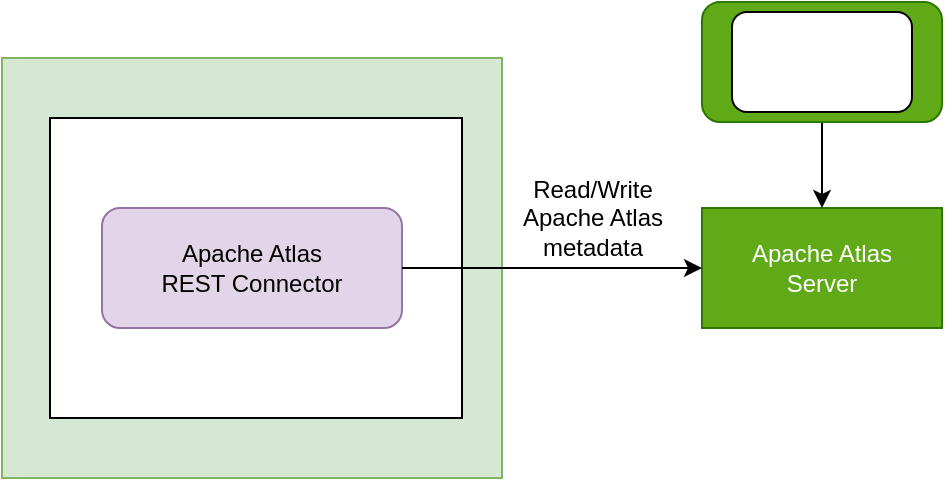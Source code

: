 <mxfile version="23.0.2" type="device" pages="4">
  <diagram id="8nojIUxvM-16P-4Z5Pyr" name="resource-connector">
    <mxGraphModel dx="1242" dy="822" grid="1" gridSize="10" guides="1" tooltips="1" connect="1" arrows="1" fold="1" page="1" pageScale="1" pageWidth="827" pageHeight="1169" math="0" shadow="0">
      <root>
        <mxCell id="0" />
        <mxCell id="1" parent="0" />
        <mxCell id="gp1dj-FYJuYc5EDRX5JK-1" value="" style="rounded=0;whiteSpace=wrap;html=1;verticalAlign=top;fillColor=#d5e8d4;strokeColor=#82b366;" parent="1" vertex="1">
          <mxGeometry x="170" y="150" width="250" height="210" as="geometry" />
        </mxCell>
        <mxCell id="gp1dj-FYJuYc5EDRX5JK-2" value="" style="rounded=0;whiteSpace=wrap;html=1;verticalAlign=top;" parent="1" vertex="1">
          <mxGeometry x="194" y="180" width="206" height="150" as="geometry" />
        </mxCell>
        <mxCell id="gp1dj-FYJuYc5EDRX5JK-4" value="Apache Atlas&lt;br&gt;REST Connector" style="rounded=1;whiteSpace=wrap;html=1;fillColor=#e1d5e7;strokeColor=#9673a6;" parent="1" vertex="1">
          <mxGeometry x="220" y="225" width="150" height="60" as="geometry" />
        </mxCell>
        <mxCell id="u5aRL23Vh6_oUrncizbe-2" value="Apache Atlas&lt;br&gt;Server" style="rounded=0;whiteSpace=wrap;html=1;shadow=0;verticalAlign=middle;fillColor=#60a917;strokeColor=#2D7600;fontColor=#ffffff;" parent="1" vertex="1">
          <mxGeometry x="520" y="225" width="120" height="60" as="geometry" />
        </mxCell>
        <mxCell id="u5aRL23Vh6_oUrncizbe-3" style="edgeStyle=orthogonalEdgeStyle;rounded=0;orthogonalLoop=1;jettySize=auto;html=1;exitX=0.5;exitY=1;exitDx=0;exitDy=0;" parent="1" source="u5aRL23Vh6_oUrncizbe-4" target="u5aRL23Vh6_oUrncizbe-2" edge="1">
          <mxGeometry relative="1" as="geometry" />
        </mxCell>
        <mxCell id="u5aRL23Vh6_oUrncizbe-4" value="" style="rounded=1;whiteSpace=wrap;html=1;fillColor=#60a917;fontColor=#ffffff;strokeColor=#2D7600;" parent="1" vertex="1">
          <mxGeometry x="520" y="122" width="120" height="60" as="geometry" />
        </mxCell>
        <mxCell id="u5aRL23Vh6_oUrncizbe-5" value="" style="rounded=1;whiteSpace=wrap;html=1;" parent="1" vertex="1">
          <mxGeometry x="535" y="127" width="90" height="50" as="geometry" />
        </mxCell>
        <mxCell id="u5aRL23Vh6_oUrncizbe-6" value="Read/Write&lt;br&gt;Apache Atlas&lt;br&gt;metadata" style="text;html=1;align=center;verticalAlign=middle;resizable=0;points=[];autosize=1;strokeColor=none;fillColor=none;" parent="1" vertex="1">
          <mxGeometry x="420" y="200" width="90" height="60" as="geometry" />
        </mxCell>
        <mxCell id="u5aRL23Vh6_oUrncizbe-7" style="edgeStyle=orthogonalEdgeStyle;rounded=0;orthogonalLoop=1;jettySize=auto;html=1;exitX=1;exitY=0.5;exitDx=0;exitDy=0;" parent="1" source="gp1dj-FYJuYc5EDRX5JK-4" target="u5aRL23Vh6_oUrncizbe-2" edge="1">
          <mxGeometry relative="1" as="geometry" />
        </mxCell>
      </root>
    </mxGraphModel>
  </diagram>
  <diagram name="survey-action-service" id="tAfdlRJbazPnGTUVz8jd">
    <mxGraphModel dx="1242" dy="822" grid="1" gridSize="10" guides="1" tooltips="1" connect="1" arrows="1" fold="1" page="1" pageScale="1" pageWidth="827" pageHeight="1169" math="0" shadow="0">
      <root>
        <mxCell id="BRWS_sxk0yvvz7Kaq-hm-0" />
        <mxCell id="BRWS_sxk0yvvz7Kaq-hm-1" parent="BRWS_sxk0yvvz7Kaq-hm-0" />
        <mxCell id="13nL4F3Pj1hL4jPs8L8z-22" style="edgeStyle=orthogonalEdgeStyle;rounded=0;orthogonalLoop=1;jettySize=auto;html=1;exitX=1;exitY=0.5;exitDx=0;exitDy=0;entryX=0;entryY=0.5;entryDx=0;entryDy=0;" parent="BRWS_sxk0yvvz7Kaq-hm-1" source="13nL4F3Pj1hL4jPs8L8z-4" target="BRWS_sxk0yvvz7Kaq-hm-2" edge="1">
          <mxGeometry relative="1" as="geometry">
            <Array as="points">
              <mxPoint x="520" y="1300" />
              <mxPoint x="520" y="1510" />
            </Array>
          </mxGeometry>
        </mxCell>
        <mxCell id="BRWS_sxk0yvvz7Kaq-hm-2" value="Entity Data Field" style="rounded=0;whiteSpace=wrap;html=1;fillColor=#e1d5e7;strokeColor=#9673a6;opacity=40;" parent="BRWS_sxk0yvvz7Kaq-hm-1" vertex="1">
          <mxGeometry x="606" y="1480" width="120" height="60" as="geometry" />
        </mxCell>
        <mxCell id="BRWS_sxk0yvvz7Kaq-hm-3" value="" style="edgeStyle=orthogonalEdgeStyle;rounded=0;orthogonalLoop=1;jettySize=auto;html=1;entryX=0;entryY=0.5;entryDx=0;entryDy=0;" parent="BRWS_sxk0yvvz7Kaq-hm-1" target="BRWS_sxk0yvvz7Kaq-hm-4" edge="1">
          <mxGeometry relative="1" as="geometry">
            <mxPoint x="629" y="1065" as="sourcePoint" />
          </mxGeometry>
        </mxCell>
        <mxCell id="BRWS_sxk0yvvz7Kaq-hm-4" value="Data Profile&lt;br&gt;Annotation" style="whiteSpace=wrap;html=1;fillColor=#ffe6cc;strokeColor=#d79b00;rounded=0;" parent="BRWS_sxk0yvvz7Kaq-hm-1" vertex="1">
          <mxGeometry x="699" y="1035" width="120" height="60" as="geometry" />
        </mxCell>
        <mxCell id="BRWS_sxk0yvvz7Kaq-hm-5" value="" style="edgeStyle=orthogonalEdgeStyle;rounded=0;orthogonalLoop=1;jettySize=auto;html=1;entryX=0;entryY=0.5;entryDx=0;entryDy=0;" parent="BRWS_sxk0yvvz7Kaq-hm-1" target="BRWS_sxk0yvvz7Kaq-hm-6" edge="1">
          <mxGeometry relative="1" as="geometry">
            <mxPoint x="640" y="1081" as="sourcePoint" />
          </mxGeometry>
        </mxCell>
        <mxCell id="BRWS_sxk0yvvz7Kaq-hm-6" value="Data Profile&lt;br&gt;Annotation" style="whiteSpace=wrap;html=1;fillColor=#ffe6cc;strokeColor=#d79b00;rounded=0;" parent="BRWS_sxk0yvvz7Kaq-hm-1" vertex="1">
          <mxGeometry x="710" y="1051" width="120" height="60" as="geometry" />
        </mxCell>
        <mxCell id="BRWS_sxk0yvvz7Kaq-hm-7" value="" style="edgeStyle=orthogonalEdgeStyle;rounded=0;orthogonalLoop=1;jettySize=auto;html=1;entryX=0;entryY=0.5;entryDx=0;entryDy=0;" parent="BRWS_sxk0yvvz7Kaq-hm-1" edge="1">
          <mxGeometry relative="1" as="geometry">
            <mxPoint x="647" y="1089" as="sourcePoint" />
            <mxPoint x="717" y="1089" as="targetPoint" />
          </mxGeometry>
        </mxCell>
        <mxCell id="BRWS_sxk0yvvz7Kaq-hm-8" value="Business Metadata&lt;br&gt;Data Field" style="rounded=0;whiteSpace=wrap;html=1;fillColor=#e1d5e7;strokeColor=#9673a6;" parent="BRWS_sxk0yvvz7Kaq-hm-1" vertex="1">
          <mxGeometry x="519" y="1035" width="120" height="60" as="geometry" />
        </mxCell>
        <mxCell id="BRWS_sxk0yvvz7Kaq-hm-9" value="Relationship&lt;br&gt;Data Field" style="rounded=0;whiteSpace=wrap;html=1;fillColor=#e1d5e7;strokeColor=#9673a6;" parent="BRWS_sxk0yvvz7Kaq-hm-1" vertex="1">
          <mxGeometry x="529" y="1050" width="120" height="60" as="geometry" />
        </mxCell>
        <mxCell id="BRWS_sxk0yvvz7Kaq-hm-10" value="Business Metadata&lt;br&gt;Type&lt;br&gt;Graph Vertex" style="rounded=0;whiteSpace=wrap;html=1;fillColor=#e1d5e7;strokeColor=#9673a6;" parent="BRWS_sxk0yvvz7Kaq-hm-1" vertex="1">
          <mxGeometry x="537" y="1060" width="120" height="60" as="geometry" />
        </mxCell>
        <mxCell id="BRWS_sxk0yvvz7Kaq-hm-11" value="Data Profile&lt;br&gt;Annotation" style="whiteSpace=wrap;html=1;fillColor=#ffe6cc;strokeColor=#d79b00;rounded=0;" parent="BRWS_sxk0yvvz7Kaq-hm-1" vertex="1">
          <mxGeometry x="719" y="1059" width="120" height="60" as="geometry" />
        </mxCell>
        <mxCell id="BRWS_sxk0yvvz7Kaq-hm-12" value="Engine Host" style="rounded=0;whiteSpace=wrap;html=1;verticalAlign=top;fillColor=#d5e8d4;strokeColor=#82b366;" parent="BRWS_sxk0yvvz7Kaq-hm-1" vertex="1">
          <mxGeometry x="280.5" y="84" width="247.5" height="287.5" as="geometry" />
        </mxCell>
        <mxCell id="BRWS_sxk0yvvz7Kaq-hm-13" value="Survey Action OMES" style="rounded=0;whiteSpace=wrap;html=1;verticalAlign=top;" parent="BRWS_sxk0yvvz7Kaq-hm-1" vertex="1">
          <mxGeometry x="296.5" y="144" width="213.5" height="205" as="geometry" />
        </mxCell>
        <mxCell id="BRWS_sxk0yvvz7Kaq-hm-14" value="Survey Action Engine" style="rounded=0;whiteSpace=wrap;html=1;verticalAlign=top;fillColor=#76608a;fontColor=#ffffff;strokeColor=#432D57;" parent="BRWS_sxk0yvvz7Kaq-hm-1" vertex="1">
          <mxGeometry x="314.25" y="184" width="180" height="130" as="geometry" />
        </mxCell>
        <mxCell id="BRWS_sxk0yvvz7Kaq-hm-15" style="edgeStyle=orthogonalEdgeStyle;rounded=0;orthogonalLoop=1;jettySize=auto;html=1;exitX=0;exitY=0.5;exitDx=0;exitDy=0;entryX=1;entryY=0.5;entryDx=0;entryDy=0;" parent="BRWS_sxk0yvvz7Kaq-hm-1" source="BRWS_sxk0yvvz7Kaq-hm-16" target="BRWS_sxk0yvvz7Kaq-hm-17" edge="1">
          <mxGeometry relative="1" as="geometry" />
        </mxCell>
        <mxCell id="BRWS_sxk0yvvz7Kaq-hm-16" value="Apache Atlas&lt;br&gt;&amp;nbsp;Survey Service" style="rounded=1;whiteSpace=wrap;html=1;fillColor=#e1d5e7;strokeColor=#9673a6;" parent="BRWS_sxk0yvvz7Kaq-hm-1" vertex="1">
          <mxGeometry x="327" y="220" width="150" height="70" as="geometry" />
        </mxCell>
        <mxCell id="BRWS_sxk0yvvz7Kaq-hm-17" value="Apache Atlas&lt;br&gt;Server" style="rounded=0;whiteSpace=wrap;html=1;shadow=0;verticalAlign=middle;fillColor=#60a917;strokeColor=#2D7600;fontColor=#ffffff;" parent="BRWS_sxk0yvvz7Kaq-hm-1" vertex="1">
          <mxGeometry x="40" y="225" width="120" height="60" as="geometry" />
        </mxCell>
        <mxCell id="BRWS_sxk0yvvz7Kaq-hm-18" value="Metadata Access Server" style="rounded=0;whiteSpace=wrap;html=1;verticalAlign=top;fillColor=#d5e8d4;strokeColor=#82b366;" parent="BRWS_sxk0yvvz7Kaq-hm-1" vertex="1">
          <mxGeometry x="680" y="160" width="250" height="170" as="geometry" />
        </mxCell>
        <mxCell id="BRWS_sxk0yvvz7Kaq-hm-19" value="Stewardship Action OMAS" style="rounded=0;whiteSpace=wrap;html=1;verticalAlign=top;" parent="BRWS_sxk0yvvz7Kaq-hm-1" vertex="1">
          <mxGeometry x="702" y="220" width="206" height="70.5" as="geometry" />
        </mxCell>
        <mxCell id="BRWS_sxk0yvvz7Kaq-hm-20" style="edgeStyle=orthogonalEdgeStyle;rounded=0;orthogonalLoop=1;jettySize=auto;html=1;exitX=0.5;exitY=1;exitDx=0;exitDy=0;" parent="BRWS_sxk0yvvz7Kaq-hm-1" source="BRWS_sxk0yvvz7Kaq-hm-21" target="BRWS_sxk0yvvz7Kaq-hm-17" edge="1">
          <mxGeometry relative="1" as="geometry" />
        </mxCell>
        <mxCell id="BRWS_sxk0yvvz7Kaq-hm-21" value="" style="rounded=1;whiteSpace=wrap;html=1;fillColor=#60a917;fontColor=#ffffff;strokeColor=#2D7600;" parent="BRWS_sxk0yvvz7Kaq-hm-1" vertex="1">
          <mxGeometry x="40" y="122" width="120" height="60" as="geometry" />
        </mxCell>
        <mxCell id="BRWS_sxk0yvvz7Kaq-hm-22" value="" style="rounded=1;whiteSpace=wrap;html=1;" parent="BRWS_sxk0yvvz7Kaq-hm-1" vertex="1">
          <mxGeometry x="55" y="127" width="90" height="50" as="geometry" />
        </mxCell>
        <mxCell id="BRWS_sxk0yvvz7Kaq-hm-23" value="Read&lt;br&gt;Apache Atlas&lt;br&gt;metadata" style="text;html=1;align=center;verticalAlign=middle;resizable=0;points=[];autosize=1;strokeColor=none;fillColor=none;" parent="BRWS_sxk0yvvz7Kaq-hm-1" vertex="1">
          <mxGeometry x="170" y="200" width="90" height="60" as="geometry" />
        </mxCell>
        <mxCell id="BRWS_sxk0yvvz7Kaq-hm-24" value="Read asset and&lt;br&gt;connection metadata" style="text;html=1;align=center;verticalAlign=middle;resizable=0;points=[];autosize=1;strokeColor=none;fillColor=none;" parent="BRWS_sxk0yvvz7Kaq-hm-1" vertex="1">
          <mxGeometry x="538" y="200" width="130" height="40" as="geometry" />
        </mxCell>
        <mxCell id="BRWS_sxk0yvvz7Kaq-hm-25" value="Build Survey&amp;nbsp;Report" style="text;html=1;align=center;verticalAlign=middle;resizable=0;points=[];autosize=1;strokeColor=none;fillColor=none;" parent="BRWS_sxk0yvvz7Kaq-hm-1" vertex="1">
          <mxGeometry x="538" y="279" width="130" height="30" as="geometry" />
        </mxCell>
        <mxCell id="BRWS_sxk0yvvz7Kaq-hm-26" style="edgeStyle=orthogonalEdgeStyle;rounded=0;orthogonalLoop=1;jettySize=auto;html=1;exitX=1;exitY=0.75;exitDx=0;exitDy=0;entryX=0;entryY=0.75;entryDx=0;entryDy=0;" parent="BRWS_sxk0yvvz7Kaq-hm-1" source="BRWS_sxk0yvvz7Kaq-hm-16" target="BRWS_sxk0yvvz7Kaq-hm-19" edge="1">
          <mxGeometry relative="1" as="geometry" />
        </mxCell>
        <mxCell id="BRWS_sxk0yvvz7Kaq-hm-27" style="edgeStyle=orthogonalEdgeStyle;rounded=0;orthogonalLoop=1;jettySize=auto;html=1;exitX=1;exitY=0.25;exitDx=0;exitDy=0;entryX=0;entryY=0.25;entryDx=0;entryDy=0;" parent="BRWS_sxk0yvvz7Kaq-hm-1" source="BRWS_sxk0yvvz7Kaq-hm-16" target="BRWS_sxk0yvvz7Kaq-hm-19" edge="1">
          <mxGeometry relative="1" as="geometry" />
        </mxCell>
        <mxCell id="BRWS_sxk0yvvz7Kaq-hm-28" value="" style="rounded=0;whiteSpace=wrap;html=1;" parent="BRWS_sxk0yvvz7Kaq-hm-1" vertex="1">
          <mxGeometry x="178" y="920" width="132" height="160" as="geometry" />
        </mxCell>
        <mxCell id="BRWS_sxk0yvvz7Kaq-hm-29" style="edgeStyle=orthogonalEdgeStyle;rounded=0;orthogonalLoop=1;jettySize=auto;html=1;exitX=0.5;exitY=1;exitDx=0;exitDy=0;entryX=0;entryY=0.5;entryDx=0;entryDy=0;" parent="BRWS_sxk0yvvz7Kaq-hm-1" source="BRWS_sxk0yvvz7Kaq-hm-57" target="BRWS_sxk0yvvz7Kaq-hm-30" edge="1">
          <mxGeometry relative="1" as="geometry">
            <mxPoint x="118" y="536" as="sourcePoint" />
          </mxGeometry>
        </mxCell>
        <mxCell id="BRWS_sxk0yvvz7Kaq-hm-30" value="Discovery Analysis&lt;br&gt;Report" style="rounded=0;whiteSpace=wrap;html=1;fillColor=#d5e8d4;strokeColor=#82b366;" parent="BRWS_sxk0yvvz7Kaq-hm-1" vertex="1">
          <mxGeometry x="168" y="576" width="120" height="60" as="geometry" />
        </mxCell>
        <mxCell id="BRWS_sxk0yvvz7Kaq-hm-31" value="" style="edgeStyle=orthogonalEdgeStyle;rounded=0;orthogonalLoop=1;jettySize=auto;html=1;entryX=0;entryY=0.5;entryDx=0;entryDy=0;" parent="BRWS_sxk0yvvz7Kaq-hm-1" target="BRWS_sxk0yvvz7Kaq-hm-32" edge="1">
          <mxGeometry relative="1" as="geometry">
            <mxPoint x="628" y="965" as="sourcePoint" />
          </mxGeometry>
        </mxCell>
        <mxCell id="BRWS_sxk0yvvz7Kaq-hm-32" value="Data Profile&lt;br&gt;Annotation" style="whiteSpace=wrap;html=1;fillColor=#ffe6cc;strokeColor=#d79b00;rounded=0;" parent="BRWS_sxk0yvvz7Kaq-hm-1" vertex="1">
          <mxGeometry x="698" y="935" width="120" height="60" as="geometry" />
        </mxCell>
        <mxCell id="BRWS_sxk0yvvz7Kaq-hm-33" value="" style="edgeStyle=orthogonalEdgeStyle;rounded=0;orthogonalLoop=1;jettySize=auto;html=1;entryX=0;entryY=0.5;entryDx=0;entryDy=0;" parent="BRWS_sxk0yvvz7Kaq-hm-1" target="BRWS_sxk0yvvz7Kaq-hm-34" edge="1">
          <mxGeometry relative="1" as="geometry">
            <mxPoint x="639" y="981" as="sourcePoint" />
          </mxGeometry>
        </mxCell>
        <mxCell id="BRWS_sxk0yvvz7Kaq-hm-34" value="Data Profile&lt;br&gt;Annotation" style="whiteSpace=wrap;html=1;fillColor=#ffe6cc;strokeColor=#d79b00;rounded=0;" parent="BRWS_sxk0yvvz7Kaq-hm-1" vertex="1">
          <mxGeometry x="709" y="951" width="120" height="60" as="geometry" />
        </mxCell>
        <mxCell id="BRWS_sxk0yvvz7Kaq-hm-35" value="" style="edgeStyle=orthogonalEdgeStyle;rounded=0;orthogonalLoop=1;jettySize=auto;html=1;entryX=0;entryY=0.5;entryDx=0;entryDy=0;" parent="BRWS_sxk0yvvz7Kaq-hm-1" edge="1">
          <mxGeometry relative="1" as="geometry">
            <mxPoint x="646" y="989" as="sourcePoint" />
            <mxPoint x="716" y="989" as="targetPoint" />
          </mxGeometry>
        </mxCell>
        <mxCell id="BRWS_sxk0yvvz7Kaq-hm-36" value="" style="edgeStyle=orthogonalEdgeStyle;rounded=0;orthogonalLoop=1;jettySize=auto;html=1;entryX=0;entryY=0.5;entryDx=0;entryDy=0;" parent="BRWS_sxk0yvvz7Kaq-hm-1" target="BRWS_sxk0yvvz7Kaq-hm-37" edge="1">
          <mxGeometry relative="1" as="geometry">
            <mxPoint x="618" y="865" as="sourcePoint" />
          </mxGeometry>
        </mxCell>
        <mxCell id="BRWS_sxk0yvvz7Kaq-hm-37" value="Data Profile&lt;br&gt;Annotation" style="whiteSpace=wrap;html=1;fillColor=#ffe6cc;strokeColor=#d79b00;rounded=0;" parent="BRWS_sxk0yvvz7Kaq-hm-1" vertex="1">
          <mxGeometry x="688" y="835" width="120" height="60" as="geometry" />
        </mxCell>
        <mxCell id="BRWS_sxk0yvvz7Kaq-hm-38" value="" style="edgeStyle=orthogonalEdgeStyle;rounded=0;orthogonalLoop=1;jettySize=auto;html=1;entryX=0;entryY=0.5;entryDx=0;entryDy=0;" parent="BRWS_sxk0yvvz7Kaq-hm-1" target="BRWS_sxk0yvvz7Kaq-hm-39" edge="1">
          <mxGeometry relative="1" as="geometry">
            <mxPoint x="628" y="875" as="sourcePoint" />
          </mxGeometry>
        </mxCell>
        <mxCell id="BRWS_sxk0yvvz7Kaq-hm-39" value="Data Profile&lt;br&gt;Annotation" style="whiteSpace=wrap;html=1;fillColor=#ffe6cc;strokeColor=#d79b00;rounded=0;" parent="BRWS_sxk0yvvz7Kaq-hm-1" vertex="1">
          <mxGeometry x="698" y="845" width="120" height="60" as="geometry" />
        </mxCell>
        <mxCell id="BRWS_sxk0yvvz7Kaq-hm-40" value="" style="edgeStyle=orthogonalEdgeStyle;rounded=0;orthogonalLoop=1;jettySize=auto;html=1;entryX=0;entryY=0.5;entryDx=0;entryDy=0;" parent="BRWS_sxk0yvvz7Kaq-hm-1" target="BRWS_sxk0yvvz7Kaq-hm-41" edge="1">
          <mxGeometry relative="1" as="geometry">
            <mxPoint x="638" y="885" as="sourcePoint" />
          </mxGeometry>
        </mxCell>
        <mxCell id="BRWS_sxk0yvvz7Kaq-hm-41" value="Data Profile&lt;br&gt;Annotation" style="whiteSpace=wrap;html=1;fillColor=#ffe6cc;strokeColor=#d79b00;rounded=0;" parent="BRWS_sxk0yvvz7Kaq-hm-1" vertex="1">
          <mxGeometry x="708" y="855" width="120" height="60" as="geometry" />
        </mxCell>
        <mxCell id="BRWS_sxk0yvvz7Kaq-hm-42" value="" style="edgeStyle=orthogonalEdgeStyle;rounded=0;orthogonalLoop=1;jettySize=auto;html=1;entryX=0;entryY=0.5;entryDx=0;entryDy=0;" parent="BRWS_sxk0yvvz7Kaq-hm-1" target="BRWS_sxk0yvvz7Kaq-hm-43" edge="1">
          <mxGeometry relative="1" as="geometry">
            <mxPoint x="648" y="895" as="sourcePoint" />
          </mxGeometry>
        </mxCell>
        <mxCell id="BRWS_sxk0yvvz7Kaq-hm-43" value="Data Profile&lt;br&gt;Annotation" style="whiteSpace=wrap;html=1;fillColor=#ffe6cc;strokeColor=#d79b00;rounded=0;" parent="BRWS_sxk0yvvz7Kaq-hm-1" vertex="1">
          <mxGeometry x="718" y="865" width="120" height="60" as="geometry" />
        </mxCell>
        <mxCell id="BRWS_sxk0yvvz7Kaq-hm-44" value="" style="edgeStyle=orthogonalEdgeStyle;rounded=0;orthogonalLoop=1;jettySize=auto;html=1;entryX=0;entryY=0.5;entryDx=0;entryDy=0;" parent="BRWS_sxk0yvvz7Kaq-hm-1" edge="1">
          <mxGeometry relative="1" as="geometry">
            <mxPoint x="658" y="905" as="sourcePoint" />
            <mxPoint x="728" y="905" as="targetPoint" />
          </mxGeometry>
        </mxCell>
        <mxCell id="BRWS_sxk0yvvz7Kaq-hm-45" value="" style="edgeStyle=orthogonalEdgeStyle;rounded=0;orthogonalLoop=1;jettySize=auto;html=1;entryX=0;entryY=0.5;entryDx=0;entryDy=0;" parent="BRWS_sxk0yvvz7Kaq-hm-1" target="BRWS_sxk0yvvz7Kaq-hm-46" edge="1">
          <mxGeometry relative="1" as="geometry">
            <mxPoint x="618" y="770" as="sourcePoint" />
          </mxGeometry>
        </mxCell>
        <mxCell id="BRWS_sxk0yvvz7Kaq-hm-46" value="Data Profile&lt;br&gt;Annotation" style="whiteSpace=wrap;html=1;fillColor=#ffe6cc;strokeColor=#d79b00;rounded=0;" parent="BRWS_sxk0yvvz7Kaq-hm-1" vertex="1">
          <mxGeometry x="688" y="740" width="120" height="60" as="geometry" />
        </mxCell>
        <mxCell id="BRWS_sxk0yvvz7Kaq-hm-47" value="" style="edgeStyle=orthogonalEdgeStyle;rounded=0;orthogonalLoop=1;jettySize=auto;html=1;entryX=0;entryY=0.5;entryDx=0;entryDy=0;" parent="BRWS_sxk0yvvz7Kaq-hm-1" target="BRWS_sxk0yvvz7Kaq-hm-48" edge="1">
          <mxGeometry relative="1" as="geometry">
            <mxPoint x="628" y="780" as="sourcePoint" />
          </mxGeometry>
        </mxCell>
        <mxCell id="BRWS_sxk0yvvz7Kaq-hm-48" value="Data Profile&lt;br&gt;Annotation" style="whiteSpace=wrap;html=1;fillColor=#ffe6cc;strokeColor=#d79b00;rounded=0;" parent="BRWS_sxk0yvvz7Kaq-hm-1" vertex="1">
          <mxGeometry x="698" y="750" width="120" height="60" as="geometry" />
        </mxCell>
        <mxCell id="BRWS_sxk0yvvz7Kaq-hm-49" value="" style="edgeStyle=orthogonalEdgeStyle;rounded=0;orthogonalLoop=1;jettySize=auto;html=1;entryX=0;entryY=0.5;entryDx=0;entryDy=0;" parent="BRWS_sxk0yvvz7Kaq-hm-1" target="BRWS_sxk0yvvz7Kaq-hm-50" edge="1">
          <mxGeometry relative="1" as="geometry">
            <mxPoint x="648" y="800" as="sourcePoint" />
          </mxGeometry>
        </mxCell>
        <mxCell id="BRWS_sxk0yvvz7Kaq-hm-50" value="Data Profile&lt;br&gt;Annotation" style="whiteSpace=wrap;html=1;fillColor=#ffe6cc;strokeColor=#d79b00;rounded=0;" parent="BRWS_sxk0yvvz7Kaq-hm-1" vertex="1">
          <mxGeometry x="718" y="770" width="120" height="60" as="geometry" />
        </mxCell>
        <mxCell id="BRWS_sxk0yvvz7Kaq-hm-51" value="" style="edgeStyle=orthogonalEdgeStyle;rounded=0;orthogonalLoop=1;jettySize=auto;html=1;entryX=0;entryY=0.5;entryDx=0;entryDy=0;" parent="BRWS_sxk0yvvz7Kaq-hm-1" target="BRWS_sxk0yvvz7Kaq-hm-52" edge="1">
          <mxGeometry relative="1" as="geometry">
            <mxPoint x="658" y="810" as="sourcePoint" />
          </mxGeometry>
        </mxCell>
        <mxCell id="BRWS_sxk0yvvz7Kaq-hm-52" value="Data Profile&lt;br&gt;Annotation" style="whiteSpace=wrap;html=1;fillColor=#ffe6cc;strokeColor=#d79b00;rounded=0;" parent="BRWS_sxk0yvvz7Kaq-hm-1" vertex="1">
          <mxGeometry x="728" y="780" width="120" height="60" as="geometry" />
        </mxCell>
        <mxCell id="BRWS_sxk0yvvz7Kaq-hm-53" style="edgeStyle=orthogonalEdgeStyle;rounded=0;orthogonalLoop=1;jettySize=auto;html=1;exitX=0.25;exitY=0;exitDx=0;exitDy=0;entryX=0.25;entryY=1;entryDx=0;entryDy=0;" parent="BRWS_sxk0yvvz7Kaq-hm-1" source="BRWS_sxk0yvvz7Kaq-hm-75" target="BRWS_sxk0yvvz7Kaq-hm-73" edge="1">
          <mxGeometry relative="1" as="geometry" />
        </mxCell>
        <mxCell id="BRWS_sxk0yvvz7Kaq-hm-54" value="SoftwareServer" style="rounded=0;whiteSpace=wrap;html=1;fillColor=#fff2cc;strokeColor=#d6b656;" parent="BRWS_sxk0yvvz7Kaq-hm-1" vertex="1">
          <mxGeometry x="68" y="460" width="90" height="30" as="geometry" />
        </mxCell>
        <mxCell id="BRWS_sxk0yvvz7Kaq-hm-55" style="edgeStyle=orthogonalEdgeStyle;rounded=0;orthogonalLoop=1;jettySize=auto;html=1;" parent="BRWS_sxk0yvvz7Kaq-hm-1" source="BRWS_sxk0yvvz7Kaq-hm-57" target="BRWS_sxk0yvvz7Kaq-hm-60" edge="1">
          <mxGeometry relative="1" as="geometry" />
        </mxCell>
        <mxCell id="BRWS_sxk0yvvz7Kaq-hm-56" style="edgeStyle=orthogonalEdgeStyle;rounded=0;orthogonalLoop=1;jettySize=auto;html=1;exitX=0.5;exitY=1;exitDx=0;exitDy=0;entryX=0;entryY=0.5;entryDx=0;entryDy=0;" parent="BRWS_sxk0yvvz7Kaq-hm-1" source="BRWS_sxk0yvvz7Kaq-hm-57" target="BRWS_sxk0yvvz7Kaq-hm-67" edge="1">
          <mxGeometry relative="1" as="geometry" />
        </mxCell>
        <mxCell id="0Z4fA0xPTPDA6K3yPqXr-3" style="edgeStyle=orthogonalEdgeStyle;rounded=0;orthogonalLoop=1;jettySize=auto;html=1;exitX=0.25;exitY=1;exitDx=0;exitDy=0;entryX=0;entryY=0.5;entryDx=0;entryDy=0;" parent="BRWS_sxk0yvvz7Kaq-hm-1" source="BRWS_sxk0yvvz7Kaq-hm-57" target="BRWS_sxk0yvvz7Kaq-hm-72" edge="1">
          <mxGeometry relative="1" as="geometry" />
        </mxCell>
        <mxCell id="BRWS_sxk0yvvz7Kaq-hm-57" value="Apache Atlas&lt;br&gt;Server" style="rounded=0;whiteSpace=wrap;html=1;fillColor=#fff2cc;strokeColor=#d6b656;" parent="BRWS_sxk0yvvz7Kaq-hm-1" vertex="1">
          <mxGeometry x="68" y="490" width="120" height="60" as="geometry" />
        </mxCell>
        <mxCell id="BRWS_sxk0yvvz7Kaq-hm-58" value="Connection" style="rounded=0;whiteSpace=wrap;html=1;fillColor=#dae8fc;strokeColor=#6c8ebf;" parent="BRWS_sxk0yvvz7Kaq-hm-1" vertex="1">
          <mxGeometry x="298" y="460" width="90" height="30" as="geometry" />
        </mxCell>
        <mxCell id="BRWS_sxk0yvvz7Kaq-hm-59" style="edgeStyle=orthogonalEdgeStyle;rounded=0;orthogonalLoop=1;jettySize=auto;html=1;exitX=1;exitY=0.25;exitDx=0;exitDy=0;entryX=0;entryY=0.5;entryDx=0;entryDy=0;fillColor=#dae8fc;strokeColor=#6c8ebf;" parent="BRWS_sxk0yvvz7Kaq-hm-1" source="BRWS_sxk0yvvz7Kaq-hm-60" target="BRWS_sxk0yvvz7Kaq-hm-61" edge="1">
          <mxGeometry relative="1" as="geometry" />
        </mxCell>
        <mxCell id="BRWS_sxk0yvvz7Kaq-hm-60" value="ApacheAtlas&lt;br&gt;RESTResource Connection" style="rounded=0;whiteSpace=wrap;html=1;fillColor=#dae8fc;strokeColor=#6c8ebf;" parent="BRWS_sxk0yvvz7Kaq-hm-1" vertex="1">
          <mxGeometry x="298" y="490" width="120" height="60" as="geometry" />
        </mxCell>
        <mxCell id="BRWS_sxk0yvvz7Kaq-hm-61" value="ConectorType" style="rounded=0;whiteSpace=wrap;html=1;fillColor=#dae8fc;strokeColor=#6c8ebf;" parent="BRWS_sxk0yvvz7Kaq-hm-1" vertex="1">
          <mxGeometry x="468" y="485" width="100" height="40" as="geometry" />
        </mxCell>
        <mxCell id="BRWS_sxk0yvvz7Kaq-hm-62" style="edgeStyle=orthogonalEdgeStyle;rounded=0;orthogonalLoop=1;jettySize=auto;html=1;exitX=1;exitY=0.75;exitDx=0;exitDy=0;entryX=0;entryY=0.5;entryDx=0;entryDy=0;fillColor=#dae8fc;strokeColor=#6c8ebf;" parent="BRWS_sxk0yvvz7Kaq-hm-1" source="BRWS_sxk0yvvz7Kaq-hm-60" target="BRWS_sxk0yvvz7Kaq-hm-63" edge="1">
          <mxGeometry relative="1" as="geometry">
            <mxPoint x="418" y="560" as="sourcePoint" />
          </mxGeometry>
        </mxCell>
        <mxCell id="BRWS_sxk0yvvz7Kaq-hm-63" value="Endpoint" style="rounded=0;whiteSpace=wrap;html=1;fillColor=#dae8fc;strokeColor=#6c8ebf;" parent="BRWS_sxk0yvvz7Kaq-hm-1" vertex="1">
          <mxGeometry x="468" y="540" width="100" height="40" as="geometry" />
        </mxCell>
        <mxCell id="BRWS_sxk0yvvz7Kaq-hm-64" value="AssetConnection" style="text;html=1;align=center;verticalAlign=middle;resizable=0;points=[];autosize=1;strokeColor=none;fillColor=none;" parent="BRWS_sxk0yvvz7Kaq-hm-1" vertex="1">
          <mxGeometry x="188" y="490" width="110" height="30" as="geometry" />
        </mxCell>
        <mxCell id="BRWS_sxk0yvvz7Kaq-hm-65" style="edgeStyle=orthogonalEdgeStyle;rounded=0;orthogonalLoop=1;jettySize=auto;html=1;exitX=0.5;exitY=1;exitDx=0;exitDy=0;entryX=0;entryY=0.5;entryDx=0;entryDy=0;" parent="BRWS_sxk0yvvz7Kaq-hm-1" source="BRWS_sxk0yvvz7Kaq-hm-67" target="BRWS_sxk0yvvz7Kaq-hm-68" edge="1">
          <mxGeometry relative="1" as="geometry" />
        </mxCell>
        <mxCell id="BRWS_sxk0yvvz7Kaq-hm-66" style="edgeStyle=orthogonalEdgeStyle;rounded=0;orthogonalLoop=1;jettySize=auto;html=1;exitX=0.5;exitY=1;exitDx=0;exitDy=0;entryX=0;entryY=0.5;entryDx=0;entryDy=0;" parent="BRWS_sxk0yvvz7Kaq-hm-1" source="BRWS_sxk0yvvz7Kaq-hm-67" target="0Z4fA0xPTPDA6K3yPqXr-1" edge="1">
          <mxGeometry relative="1" as="geometry">
            <Array as="points">
              <mxPoint x="238" y="770" />
            </Array>
          </mxGeometry>
        </mxCell>
        <mxCell id="0Z4fA0xPTPDA6K3yPqXr-5" style="edgeStyle=orthogonalEdgeStyle;rounded=0;orthogonalLoop=1;jettySize=auto;html=1;exitX=1;exitY=0.5;exitDx=0;exitDy=0;" parent="BRWS_sxk0yvvz7Kaq-hm-1" source="BRWS_sxk0yvvz7Kaq-hm-67" target="BRWS_sxk0yvvz7Kaq-hm-46" edge="1">
          <mxGeometry relative="1" as="geometry" />
        </mxCell>
        <mxCell id="0Z4fA0xPTPDA6K3yPqXr-6" style="edgeStyle=orthogonalEdgeStyle;rounded=0;orthogonalLoop=1;jettySize=auto;html=1;exitX=1;exitY=0.5;exitDx=0;exitDy=0;entryX=0.5;entryY=0;entryDx=0;entryDy=0;" parent="BRWS_sxk0yvvz7Kaq-hm-1" source="BRWS_sxk0yvvz7Kaq-hm-67" target="BRWS_sxk0yvvz7Kaq-hm-48" edge="1">
          <mxGeometry relative="1" as="geometry" />
        </mxCell>
        <mxCell id="0Z4fA0xPTPDA6K3yPqXr-7" style="edgeStyle=orthogonalEdgeStyle;rounded=0;orthogonalLoop=1;jettySize=auto;html=1;exitX=1;exitY=0.5;exitDx=0;exitDy=0;entryX=0.5;entryY=0;entryDx=0;entryDy=0;" parent="BRWS_sxk0yvvz7Kaq-hm-1" source="BRWS_sxk0yvvz7Kaq-hm-67" target="BRWS_sxk0yvvz7Kaq-hm-50" edge="1">
          <mxGeometry relative="1" as="geometry" />
        </mxCell>
        <mxCell id="0Z4fA0xPTPDA6K3yPqXr-8" style="edgeStyle=orthogonalEdgeStyle;rounded=0;orthogonalLoop=1;jettySize=auto;html=1;exitX=1;exitY=0.5;exitDx=0;exitDy=0;" parent="BRWS_sxk0yvvz7Kaq-hm-1" source="BRWS_sxk0yvvz7Kaq-hm-67" target="BRWS_sxk0yvvz7Kaq-hm-52" edge="1">
          <mxGeometry relative="1" as="geometry" />
        </mxCell>
        <mxCell id="BRWS_sxk0yvvz7Kaq-hm-67" value="Survey Report" style="rounded=0;whiteSpace=wrap;html=1;fillColor=#d5e8d4;strokeColor=#82b366;" parent="BRWS_sxk0yvvz7Kaq-hm-1" vertex="1">
          <mxGeometry x="178" y="590" width="120" height="60" as="geometry" />
        </mxCell>
        <mxCell id="BRWS_sxk0yvvz7Kaq-hm-68" value="DataSource&lt;br&gt;Measurements Annotation" style="rounded=0;whiteSpace=wrap;html=1;fillColor=#ffe6cc;strokeColor=#d79b00;" parent="BRWS_sxk0yvvz7Kaq-hm-1" vertex="1">
          <mxGeometry x="318" y="670" width="120" height="60" as="geometry" />
        </mxCell>
        <mxCell id="BRWS_sxk0yvvz7Kaq-hm-69" style="edgeStyle=orthogonalEdgeStyle;rounded=0;orthogonalLoop=1;jettySize=auto;html=1;exitX=1;exitY=0.5;exitDx=0;exitDy=0;entryX=0;entryY=0.5;entryDx=0;entryDy=0;" parent="BRWS_sxk0yvvz7Kaq-hm-1" source="BRWS_sxk0yvvz7Kaq-hm-72" target="BRWS_sxk0yvvz7Kaq-hm-8" edge="1">
          <mxGeometry relative="1" as="geometry" />
        </mxCell>
        <mxCell id="BRWS_sxk0yvvz7Kaq-hm-70" style="edgeStyle=orthogonalEdgeStyle;rounded=0;orthogonalLoop=1;jettySize=auto;html=1;exitX=1;exitY=0.5;exitDx=0;exitDy=0;entryX=0;entryY=0.5;entryDx=0;entryDy=0;" parent="BRWS_sxk0yvvz7Kaq-hm-1" source="BRWS_sxk0yvvz7Kaq-hm-72" target="BRWS_sxk0yvvz7Kaq-hm-9" edge="1">
          <mxGeometry relative="1" as="geometry" />
        </mxCell>
        <mxCell id="BRWS_sxk0yvvz7Kaq-hm-71" style="edgeStyle=orthogonalEdgeStyle;rounded=0;orthogonalLoop=1;jettySize=auto;html=1;exitX=1;exitY=0.5;exitDx=0;exitDy=0;entryX=0;entryY=0.5;entryDx=0;entryDy=0;" parent="BRWS_sxk0yvvz7Kaq-hm-1" source="BRWS_sxk0yvvz7Kaq-hm-72" target="BRWS_sxk0yvvz7Kaq-hm-10" edge="1">
          <mxGeometry relative="1" as="geometry" />
        </mxCell>
        <mxCell id="BRWS_sxk0yvvz7Kaq-hm-72" value="Graph &lt;br&gt;SchemaType" style="rounded=0;whiteSpace=wrap;html=1;fillColor=#e1d5e7;strokeColor=#9673a6;" parent="BRWS_sxk0yvvz7Kaq-hm-1" vertex="1">
          <mxGeometry x="318" y="830" width="120" height="60" as="geometry" />
        </mxCell>
        <mxCell id="BRWS_sxk0yvvz7Kaq-hm-73" value="Entity Data Field" style="rounded=0;whiteSpace=wrap;html=1;fillColor=#e1d5e7;strokeColor=#9673a6;" parent="BRWS_sxk0yvvz7Kaq-hm-1" vertex="1">
          <mxGeometry x="508" y="830" width="120" height="60" as="geometry" />
        </mxCell>
        <mxCell id="BRWS_sxk0yvvz7Kaq-hm-74" style="edgeStyle=orthogonalEdgeStyle;rounded=0;orthogonalLoop=1;jettySize=auto;html=1;exitX=0.75;exitY=0;exitDx=0;exitDy=0;entryX=0.75;entryY=1;entryDx=0;entryDy=0;" parent="BRWS_sxk0yvvz7Kaq-hm-1" source="BRWS_sxk0yvvz7Kaq-hm-75" target="BRWS_sxk0yvvz7Kaq-hm-73" edge="1">
          <mxGeometry relative="1" as="geometry" />
        </mxCell>
        <mxCell id="BRWS_sxk0yvvz7Kaq-hm-75" value="Relationship Type&lt;br&gt;Data Field" style="rounded=0;whiteSpace=wrap;html=1;fillColor=#e1d5e7;strokeColor=#9673a6;" parent="BRWS_sxk0yvvz7Kaq-hm-1" vertex="1">
          <mxGeometry x="508" y="930" width="120" height="60" as="geometry" />
        </mxCell>
        <mxCell id="BRWS_sxk0yvvz7Kaq-hm-76" value="Entity Data Field" style="rounded=0;whiteSpace=wrap;html=1;fillColor=#e1d5e7;strokeColor=#9673a6;" parent="BRWS_sxk0yvvz7Kaq-hm-1" vertex="1">
          <mxGeometry x="518" y="840" width="120" height="60" as="geometry" />
        </mxCell>
        <mxCell id="BRWS_sxk0yvvz7Kaq-hm-77" style="edgeStyle=orthogonalEdgeStyle;rounded=0;orthogonalLoop=1;jettySize=auto;html=1;exitX=0.5;exitY=1;exitDx=0;exitDy=0;entryX=0.5;entryY=0;entryDx=0;entryDy=0;" parent="BRWS_sxk0yvvz7Kaq-hm-1" source="BRWS_sxk0yvvz7Kaq-hm-78" target="BRWS_sxk0yvvz7Kaq-hm-76" edge="1">
          <mxGeometry relative="1" as="geometry" />
        </mxCell>
        <mxCell id="BRWS_sxk0yvvz7Kaq-hm-78" value="Classification&lt;br&gt;Data Field" style="rounded=0;whiteSpace=wrap;html=1;fillColor=#e1d5e7;strokeColor=#9673a6;" parent="BRWS_sxk0yvvz7Kaq-hm-1" vertex="1">
          <mxGeometry x="518" y="740" width="120" height="60" as="geometry" />
        </mxCell>
        <mxCell id="BRWS_sxk0yvvz7Kaq-hm-79" value="Entity Data Field" style="rounded=0;whiteSpace=wrap;html=1;fillColor=#e1d5e7;strokeColor=#9673a6;" parent="BRWS_sxk0yvvz7Kaq-hm-1" vertex="1">
          <mxGeometry x="528" y="850" width="120" height="60" as="geometry" />
        </mxCell>
        <mxCell id="BRWS_sxk0yvvz7Kaq-hm-80" style="edgeStyle=orthogonalEdgeStyle;rounded=0;orthogonalLoop=1;jettySize=auto;html=1;exitX=0.5;exitY=1;exitDx=0;exitDy=0;entryX=0.5;entryY=0;entryDx=0;entryDy=0;" parent="BRWS_sxk0yvvz7Kaq-hm-1" source="BRWS_sxk0yvvz7Kaq-hm-81" target="BRWS_sxk0yvvz7Kaq-hm-79" edge="1">
          <mxGeometry relative="1" as="geometry" />
        </mxCell>
        <mxCell id="BRWS_sxk0yvvz7Kaq-hm-81" value="Classification Type&lt;br&gt;Data Field" style="rounded=0;whiteSpace=wrap;html=1;fillColor=#e1d5e7;strokeColor=#9673a6;" parent="BRWS_sxk0yvvz7Kaq-hm-1" vertex="1">
          <mxGeometry x="528" y="750" width="120" height="60" as="geometry" />
        </mxCell>
        <mxCell id="BRWS_sxk0yvvz7Kaq-hm-82" style="edgeStyle=orthogonalEdgeStyle;rounded=0;orthogonalLoop=1;jettySize=auto;html=1;exitX=0.75;exitY=0;exitDx=0;exitDy=0;entryX=0.75;entryY=1;entryDx=0;entryDy=0;" parent="BRWS_sxk0yvvz7Kaq-hm-1" source="BRWS_sxk0yvvz7Kaq-hm-83" target="BRWS_sxk0yvvz7Kaq-hm-79" edge="1">
          <mxGeometry relative="1" as="geometry" />
        </mxCell>
        <mxCell id="BRWS_sxk0yvvz7Kaq-hm-83" value="Relationship&lt;br&gt;Data Field" style="rounded=0;whiteSpace=wrap;html=1;fillColor=#e1d5e7;strokeColor=#9673a6;" parent="BRWS_sxk0yvvz7Kaq-hm-1" vertex="1">
          <mxGeometry x="528" y="950" width="120" height="60" as="geometry" />
        </mxCell>
        <mxCell id="BRWS_sxk0yvvz7Kaq-hm-84" value="Entity Data Field" style="rounded=0;whiteSpace=wrap;html=1;fillColor=#e1d5e7;strokeColor=#9673a6;" parent="BRWS_sxk0yvvz7Kaq-hm-1" vertex="1">
          <mxGeometry x="536" y="860" width="120" height="60" as="geometry" />
        </mxCell>
        <mxCell id="BRWS_sxk0yvvz7Kaq-hm-85" style="edgeStyle=orthogonalEdgeStyle;rounded=0;orthogonalLoop=1;jettySize=auto;html=1;exitX=0.75;exitY=0;exitDx=0;exitDy=0;entryX=0.75;entryY=1;entryDx=0;entryDy=0;" parent="BRWS_sxk0yvvz7Kaq-hm-1" source="BRWS_sxk0yvvz7Kaq-hm-86" target="BRWS_sxk0yvvz7Kaq-hm-84" edge="1">
          <mxGeometry relative="1" as="geometry" />
        </mxCell>
        <mxCell id="BRWS_sxk0yvvz7Kaq-hm-86" value="Relationship Type&lt;br&gt;Data Field" style="rounded=0;whiteSpace=wrap;html=1;fillColor=#e1d5e7;strokeColor=#9673a6;" parent="BRWS_sxk0yvvz7Kaq-hm-1" vertex="1">
          <mxGeometry x="536" y="960" width="120" height="60" as="geometry" />
        </mxCell>
        <mxCell id="BRWS_sxk0yvvz7Kaq-hm-87" value="Entity Data Field" style="rounded=0;whiteSpace=wrap;html=1;fillColor=#e1d5e7;strokeColor=#9673a6;" parent="BRWS_sxk0yvvz7Kaq-hm-1" vertex="1">
          <mxGeometry x="546" y="870" width="120" height="60" as="geometry" />
        </mxCell>
        <mxCell id="BRWS_sxk0yvvz7Kaq-hm-88" style="edgeStyle=orthogonalEdgeStyle;rounded=0;orthogonalLoop=1;jettySize=auto;html=1;exitX=0.5;exitY=1;exitDx=0;exitDy=0;entryX=0.5;entryY=0;entryDx=0;entryDy=0;" parent="BRWS_sxk0yvvz7Kaq-hm-1" source="BRWS_sxk0yvvz7Kaq-hm-89" target="BRWS_sxk0yvvz7Kaq-hm-87" edge="1">
          <mxGeometry relative="1" as="geometry" />
        </mxCell>
        <mxCell id="BRWS_sxk0yvvz7Kaq-hm-89" value="Classification&lt;br&gt;Data Field" style="rounded=0;whiteSpace=wrap;html=1;fillColor=#e1d5e7;strokeColor=#9673a6;" parent="BRWS_sxk0yvvz7Kaq-hm-1" vertex="1">
          <mxGeometry x="546" y="770" width="120" height="60" as="geometry" />
        </mxCell>
        <mxCell id="BRWS_sxk0yvvz7Kaq-hm-90" style="edgeStyle=orthogonalEdgeStyle;rounded=0;orthogonalLoop=1;jettySize=auto;html=1;exitX=0.5;exitY=1;exitDx=0;exitDy=0;entryX=0.5;entryY=0;entryDx=0;entryDy=0;" parent="BRWS_sxk0yvvz7Kaq-hm-1" source="BRWS_sxk0yvvz7Kaq-hm-91" target="BRWS_sxk0yvvz7Kaq-hm-113" edge="1">
          <mxGeometry relative="1" as="geometry" />
        </mxCell>
        <mxCell id="BRWS_sxk0yvvz7Kaq-hm-91" value="Classification Type&lt;br&gt;Graph Vertex" style="rounded=0;whiteSpace=wrap;html=1;fillColor=#e1d5e7;strokeColor=#9673a6;" parent="BRWS_sxk0yvvz7Kaq-hm-1" vertex="1">
          <mxGeometry x="556" y="780" width="120" height="60" as="geometry" />
        </mxCell>
        <mxCell id="BRWS_sxk0yvvz7Kaq-hm-92" style="edgeStyle=orthogonalEdgeStyle;rounded=0;orthogonalLoop=1;jettySize=auto;html=1;exitX=0.25;exitY=0;exitDx=0;exitDy=0;entryX=0.25;entryY=1;entryDx=0;entryDy=0;" parent="BRWS_sxk0yvvz7Kaq-hm-1" source="BRWS_sxk0yvvz7Kaq-hm-94" target="BRWS_sxk0yvvz7Kaq-hm-113" edge="1">
          <mxGeometry relative="1" as="geometry" />
        </mxCell>
        <mxCell id="BRWS_sxk0yvvz7Kaq-hm-93" style="edgeStyle=orthogonalEdgeStyle;rounded=0;orthogonalLoop=1;jettySize=auto;html=1;exitX=0.75;exitY=0;exitDx=0;exitDy=0;entryX=0.75;entryY=1;entryDx=0;entryDy=0;" parent="BRWS_sxk0yvvz7Kaq-hm-1" source="BRWS_sxk0yvvz7Kaq-hm-94" target="BRWS_sxk0yvvz7Kaq-hm-113" edge="1">
          <mxGeometry relative="1" as="geometry" />
        </mxCell>
        <mxCell id="BRWS_sxk0yvvz7Kaq-hm-94" value="Relationship Type&lt;br&gt;Graph Edge" style="rounded=0;whiteSpace=wrap;html=1;fillColor=#e1d5e7;strokeColor=#9673a6;" parent="BRWS_sxk0yvvz7Kaq-hm-1" vertex="1">
          <mxGeometry x="556" y="980" width="120" height="60" as="geometry" />
        </mxCell>
        <mxCell id="BRWS_sxk0yvvz7Kaq-hm-95" style="edgeStyle=orthogonalEdgeStyle;rounded=0;orthogonalLoop=1;jettySize=auto;html=1;exitX=1;exitY=0.5;exitDx=0;exitDy=0;" parent="BRWS_sxk0yvvz7Kaq-hm-1" source="BRWS_sxk0yvvz7Kaq-hm-72" target="BRWS_sxk0yvvz7Kaq-hm-91" edge="1">
          <mxGeometry relative="1" as="geometry" />
        </mxCell>
        <mxCell id="BRWS_sxk0yvvz7Kaq-hm-96" style="edgeStyle=orthogonalEdgeStyle;rounded=0;orthogonalLoop=1;jettySize=auto;html=1;exitX=1;exitY=0.5;exitDx=0;exitDy=0;entryX=0;entryY=0.5;entryDx=0;entryDy=0;" parent="BRWS_sxk0yvvz7Kaq-hm-1" source="BRWS_sxk0yvvz7Kaq-hm-72" target="BRWS_sxk0yvvz7Kaq-hm-113" edge="1">
          <mxGeometry relative="1" as="geometry" />
        </mxCell>
        <mxCell id="BRWS_sxk0yvvz7Kaq-hm-97" style="edgeStyle=orthogonalEdgeStyle;rounded=0;orthogonalLoop=1;jettySize=auto;html=1;exitX=1;exitY=0.5;exitDx=0;exitDy=0;entryX=0;entryY=0.5;entryDx=0;entryDy=0;" parent="BRWS_sxk0yvvz7Kaq-hm-1" source="BRWS_sxk0yvvz7Kaq-hm-72" target="BRWS_sxk0yvvz7Kaq-hm-75" edge="1">
          <mxGeometry relative="1" as="geometry" />
        </mxCell>
        <mxCell id="BRWS_sxk0yvvz7Kaq-hm-98" style="edgeStyle=orthogonalEdgeStyle;rounded=0;orthogonalLoop=1;jettySize=auto;html=1;exitX=1;exitY=0.5;exitDx=0;exitDy=0;entryX=0;entryY=0.5;entryDx=0;entryDy=0;" parent="BRWS_sxk0yvvz7Kaq-hm-1" source="BRWS_sxk0yvvz7Kaq-hm-72" target="BRWS_sxk0yvvz7Kaq-hm-83" edge="1">
          <mxGeometry relative="1" as="geometry" />
        </mxCell>
        <mxCell id="BRWS_sxk0yvvz7Kaq-hm-99" style="edgeStyle=orthogonalEdgeStyle;rounded=0;orthogonalLoop=1;jettySize=auto;html=1;exitX=1;exitY=0.5;exitDx=0;exitDy=0;entryX=0;entryY=0.5;entryDx=0;entryDy=0;" parent="BRWS_sxk0yvvz7Kaq-hm-1" source="BRWS_sxk0yvvz7Kaq-hm-72" target="BRWS_sxk0yvvz7Kaq-hm-86" edge="1">
          <mxGeometry relative="1" as="geometry" />
        </mxCell>
        <mxCell id="BRWS_sxk0yvvz7Kaq-hm-100" style="edgeStyle=orthogonalEdgeStyle;rounded=0;orthogonalLoop=1;jettySize=auto;html=1;exitX=1;exitY=0.5;exitDx=0;exitDy=0;entryX=0;entryY=0.5;entryDx=0;entryDy=0;" parent="BRWS_sxk0yvvz7Kaq-hm-1" source="BRWS_sxk0yvvz7Kaq-hm-72" target="BRWS_sxk0yvvz7Kaq-hm-94" edge="1">
          <mxGeometry relative="1" as="geometry" />
        </mxCell>
        <mxCell id="BRWS_sxk0yvvz7Kaq-hm-101" style="edgeStyle=orthogonalEdgeStyle;rounded=0;orthogonalLoop=1;jettySize=auto;html=1;exitX=0.25;exitY=0;exitDx=0;exitDy=0;entryX=0.25;entryY=1;entryDx=0;entryDy=0;" parent="BRWS_sxk0yvvz7Kaq-hm-1" source="BRWS_sxk0yvvz7Kaq-hm-83" target="BRWS_sxk0yvvz7Kaq-hm-79" edge="1">
          <mxGeometry relative="1" as="geometry" />
        </mxCell>
        <mxCell id="BRWS_sxk0yvvz7Kaq-hm-102" style="edgeStyle=orthogonalEdgeStyle;rounded=0;orthogonalLoop=1;jettySize=auto;html=1;exitX=0.25;exitY=0;exitDx=0;exitDy=0;entryX=0.25;entryY=1;entryDx=0;entryDy=0;" parent="BRWS_sxk0yvvz7Kaq-hm-1" source="BRWS_sxk0yvvz7Kaq-hm-86" target="BRWS_sxk0yvvz7Kaq-hm-84" edge="1">
          <mxGeometry relative="1" as="geometry" />
        </mxCell>
        <mxCell id="BRWS_sxk0yvvz7Kaq-hm-103" style="edgeStyle=orthogonalEdgeStyle;rounded=0;orthogonalLoop=1;jettySize=auto;html=1;exitX=1;exitY=0.5;exitDx=0;exitDy=0;entryX=0;entryY=0.5;entryDx=0;entryDy=0;" parent="BRWS_sxk0yvvz7Kaq-hm-1" source="BRWS_sxk0yvvz7Kaq-hm-72" target="BRWS_sxk0yvvz7Kaq-hm-78" edge="1">
          <mxGeometry relative="1" as="geometry" />
        </mxCell>
        <mxCell id="BRWS_sxk0yvvz7Kaq-hm-104" style="edgeStyle=orthogonalEdgeStyle;rounded=0;orthogonalLoop=1;jettySize=auto;html=1;exitX=1;exitY=0.5;exitDx=0;exitDy=0;entryX=0;entryY=0.5;entryDx=0;entryDy=0;" parent="BRWS_sxk0yvvz7Kaq-hm-1" source="BRWS_sxk0yvvz7Kaq-hm-72" target="BRWS_sxk0yvvz7Kaq-hm-81" edge="1">
          <mxGeometry relative="1" as="geometry" />
        </mxCell>
        <mxCell id="BRWS_sxk0yvvz7Kaq-hm-105" style="edgeStyle=orthogonalEdgeStyle;rounded=0;orthogonalLoop=1;jettySize=auto;html=1;exitX=1;exitY=0.5;exitDx=0;exitDy=0;entryX=0;entryY=0.5;entryDx=0;entryDy=0;" parent="BRWS_sxk0yvvz7Kaq-hm-1" source="BRWS_sxk0yvvz7Kaq-hm-72" target="BRWS_sxk0yvvz7Kaq-hm-89" edge="1">
          <mxGeometry relative="1" as="geometry" />
        </mxCell>
        <mxCell id="BRWS_sxk0yvvz7Kaq-hm-106" style="edgeStyle=orthogonalEdgeStyle;rounded=0;orthogonalLoop=1;jettySize=auto;html=1;exitX=1;exitY=0.5;exitDx=0;exitDy=0;" parent="BRWS_sxk0yvvz7Kaq-hm-1" source="BRWS_sxk0yvvz7Kaq-hm-72" target="BRWS_sxk0yvvz7Kaq-hm-73" edge="1">
          <mxGeometry relative="1" as="geometry" />
        </mxCell>
        <mxCell id="BRWS_sxk0yvvz7Kaq-hm-107" style="edgeStyle=orthogonalEdgeStyle;rounded=0;orthogonalLoop=1;jettySize=auto;html=1;exitX=1;exitY=0.5;exitDx=0;exitDy=0;entryX=0;entryY=0.5;entryDx=0;entryDy=0;" parent="BRWS_sxk0yvvz7Kaq-hm-1" source="BRWS_sxk0yvvz7Kaq-hm-72" target="BRWS_sxk0yvvz7Kaq-hm-76" edge="1">
          <mxGeometry relative="1" as="geometry" />
        </mxCell>
        <mxCell id="BRWS_sxk0yvvz7Kaq-hm-108" style="edgeStyle=orthogonalEdgeStyle;rounded=0;orthogonalLoop=1;jettySize=auto;html=1;exitX=1;exitY=0.5;exitDx=0;exitDy=0;" parent="BRWS_sxk0yvvz7Kaq-hm-1" source="BRWS_sxk0yvvz7Kaq-hm-72" target="BRWS_sxk0yvvz7Kaq-hm-76" edge="1">
          <mxGeometry relative="1" as="geometry" />
        </mxCell>
        <mxCell id="BRWS_sxk0yvvz7Kaq-hm-109" style="edgeStyle=orthogonalEdgeStyle;rounded=0;orthogonalLoop=1;jettySize=auto;html=1;exitX=1;exitY=0.5;exitDx=0;exitDy=0;entryX=0;entryY=0.5;entryDx=0;entryDy=0;" parent="BRWS_sxk0yvvz7Kaq-hm-1" source="BRWS_sxk0yvvz7Kaq-hm-72" target="BRWS_sxk0yvvz7Kaq-hm-79" edge="1">
          <mxGeometry relative="1" as="geometry" />
        </mxCell>
        <mxCell id="BRWS_sxk0yvvz7Kaq-hm-110" style="edgeStyle=orthogonalEdgeStyle;rounded=0;orthogonalLoop=1;jettySize=auto;html=1;exitX=1;exitY=0.5;exitDx=0;exitDy=0;entryX=0;entryY=0.5;entryDx=0;entryDy=0;" parent="BRWS_sxk0yvvz7Kaq-hm-1" source="BRWS_sxk0yvvz7Kaq-hm-72" target="BRWS_sxk0yvvz7Kaq-hm-91" edge="1">
          <mxGeometry relative="1" as="geometry" />
        </mxCell>
        <mxCell id="BRWS_sxk0yvvz7Kaq-hm-111" style="edgeStyle=orthogonalEdgeStyle;rounded=0;orthogonalLoop=1;jettySize=auto;html=1;exitX=1;exitY=0.5;exitDx=0;exitDy=0;entryX=0;entryY=0.5;entryDx=0;entryDy=0;" parent="BRWS_sxk0yvvz7Kaq-hm-1" source="BRWS_sxk0yvvz7Kaq-hm-72" target="BRWS_sxk0yvvz7Kaq-hm-84" edge="1">
          <mxGeometry relative="1" as="geometry" />
        </mxCell>
        <mxCell id="BRWS_sxk0yvvz7Kaq-hm-112" style="edgeStyle=orthogonalEdgeStyle;rounded=0;orthogonalLoop=1;jettySize=auto;html=1;exitX=1;exitY=0.5;exitDx=0;exitDy=0;entryX=0;entryY=0.5;entryDx=0;entryDy=0;" parent="BRWS_sxk0yvvz7Kaq-hm-1" source="BRWS_sxk0yvvz7Kaq-hm-72" target="BRWS_sxk0yvvz7Kaq-hm-87" edge="1">
          <mxGeometry relative="1" as="geometry" />
        </mxCell>
        <mxCell id="BRWS_sxk0yvvz7Kaq-hm-113" value="Entity Type&lt;br&gt;Graph Vertex" style="rounded=0;whiteSpace=wrap;html=1;fillColor=#e1d5e7;strokeColor=#9673a6;" parent="BRWS_sxk0yvvz7Kaq-hm-1" vertex="1">
          <mxGeometry x="556" y="880" width="120" height="60" as="geometry" />
        </mxCell>
        <mxCell id="BRWS_sxk0yvvz7Kaq-hm-114" value="Data Profile&lt;br&gt;Annotation" style="whiteSpace=wrap;html=1;fillColor=#ffe6cc;strokeColor=#d79b00;rounded=0;" parent="BRWS_sxk0yvvz7Kaq-hm-1" vertex="1">
          <mxGeometry x="726" y="875" width="120" height="60" as="geometry" />
        </mxCell>
        <mxCell id="BRWS_sxk0yvvz7Kaq-hm-115" value="" style="edgeStyle=orthogonalEdgeStyle;rounded=0;orthogonalLoop=1;jettySize=auto;html=1;entryX=0;entryY=0.5;entryDx=0;entryDy=0;" parent="BRWS_sxk0yvvz7Kaq-hm-1" target="BRWS_sxk0yvvz7Kaq-hm-116" edge="1">
          <mxGeometry relative="1" as="geometry">
            <mxPoint x="677" y="915" as="sourcePoint" />
          </mxGeometry>
        </mxCell>
        <mxCell id="BRWS_sxk0yvvz7Kaq-hm-116" value="Data Profile&lt;br&gt;Annotation" style="whiteSpace=wrap;html=1;fillColor=#ffe6cc;strokeColor=#d79b00;rounded=0;" parent="BRWS_sxk0yvvz7Kaq-hm-1" vertex="1">
          <mxGeometry x="735" y="885" width="120" height="60" as="geometry" />
        </mxCell>
        <mxCell id="BRWS_sxk0yvvz7Kaq-hm-117" value="Data Profile&lt;br&gt;Annotation" style="whiteSpace=wrap;html=1;fillColor=#ffe6cc;strokeColor=#d79b00;rounded=0;" parent="BRWS_sxk0yvvz7Kaq-hm-1" vertex="1">
          <mxGeometry x="718" y="959" width="120" height="60" as="geometry" />
        </mxCell>
        <mxCell id="BRWS_sxk0yvvz7Kaq-hm-118" value="" style="edgeStyle=orthogonalEdgeStyle;rounded=0;orthogonalLoop=1;jettySize=auto;html=1;entryX=0;entryY=0.5;entryDx=0;entryDy=0;" parent="BRWS_sxk0yvvz7Kaq-hm-1" target="BRWS_sxk0yvvz7Kaq-hm-119" edge="1">
          <mxGeometry relative="1" as="geometry">
            <mxPoint x="677" y="1010" as="sourcePoint" />
          </mxGeometry>
        </mxCell>
        <mxCell id="BRWS_sxk0yvvz7Kaq-hm-119" value="Data Profile&lt;br&gt;Annotation" style="whiteSpace=wrap;html=1;fillColor=#ffe6cc;strokeColor=#d79b00;rounded=0;" parent="BRWS_sxk0yvvz7Kaq-hm-1" vertex="1">
          <mxGeometry x="740" y="981" width="120" height="60" as="geometry" />
        </mxCell>
        <mxCell id="BRWS_sxk0yvvz7Kaq-hm-120" value="Measure&lt;br&gt;Resource" style="text;html=1;align=left;verticalAlign=middle;resizable=0;points=[];autosize=1;strokeColor=none;fillColor=none;" parent="BRWS_sxk0yvvz7Kaq-hm-1" vertex="1">
          <mxGeometry x="227" y="956.5" width="70" height="40" as="geometry" />
        </mxCell>
        <mxCell id="BRWS_sxk0yvvz7Kaq-hm-121" value="Schema&lt;br&gt;Analysis" style="text;html=1;align=left;verticalAlign=middle;resizable=0;points=[];autosize=1;strokeColor=none;fillColor=none;" parent="BRWS_sxk0yvvz7Kaq-hm-1" vertex="1">
          <mxGeometry x="227" y="994.5" width="70" height="40" as="geometry" />
        </mxCell>
        <mxCell id="BRWS_sxk0yvvz7Kaq-hm-122" value="Profile&lt;br&gt;Data" style="text;html=1;align=left;verticalAlign=middle;resizable=0;points=[];autosize=1;strokeColor=none;fillColor=none;" parent="BRWS_sxk0yvvz7Kaq-hm-1" vertex="1">
          <mxGeometry x="227" y="1033.5" width="60" height="40" as="geometry" />
        </mxCell>
        <mxCell id="BRWS_sxk0yvvz7Kaq-hm-123" value="1" style="ellipse;whiteSpace=wrap;html=1;aspect=fixed;fillColor=#647687;strokeColor=#314354;fontColor=#ffffff;fontStyle=1" parent="BRWS_sxk0yvvz7Kaq-hm-1" vertex="1">
          <mxGeometry x="366" y="636" width="24" height="24" as="geometry" />
        </mxCell>
        <mxCell id="BRWS_sxk0yvvz7Kaq-hm-124" value="1" style="ellipse;whiteSpace=wrap;html=1;aspect=fixed;fillColor=#647687;strokeColor=#314354;fontColor=#ffffff;fontStyle=1" parent="BRWS_sxk0yvvz7Kaq-hm-1" vertex="1">
          <mxGeometry x="196" y="964.5" width="24" height="24" as="geometry" />
        </mxCell>
        <mxCell id="BRWS_sxk0yvvz7Kaq-hm-125" style="edgeStyle=orthogonalEdgeStyle;rounded=0;orthogonalLoop=1;jettySize=auto;html=1;exitX=0.5;exitY=0;exitDx=0;exitDy=0;" parent="BRWS_sxk0yvvz7Kaq-hm-1" source="BRWS_sxk0yvvz7Kaq-hm-127" edge="1">
          <mxGeometry relative="1" as="geometry">
            <mxPoint x="378" y="950" as="targetPoint" />
          </mxGeometry>
        </mxCell>
        <mxCell id="BRWS_sxk0yvvz7Kaq-hm-126" style="edgeStyle=orthogonalEdgeStyle;rounded=0;orthogonalLoop=1;jettySize=auto;html=1;exitX=1;exitY=0.5;exitDx=0;exitDy=0;" parent="BRWS_sxk0yvvz7Kaq-hm-1" source="BRWS_sxk0yvvz7Kaq-hm-127" edge="1">
          <mxGeometry relative="1" as="geometry">
            <mxPoint x="426" y="987" as="targetPoint" />
          </mxGeometry>
        </mxCell>
        <mxCell id="BRWS_sxk0yvvz7Kaq-hm-127" value="2" style="ellipse;whiteSpace=wrap;html=1;aspect=fixed;fillColor=#647687;strokeColor=#314354;fontColor=#ffffff;fontStyle=1" parent="BRWS_sxk0yvvz7Kaq-hm-1" vertex="1">
          <mxGeometry x="366" y="975" width="24" height="24" as="geometry" />
        </mxCell>
        <mxCell id="BRWS_sxk0yvvz7Kaq-hm-128" value="2" style="ellipse;whiteSpace=wrap;html=1;aspect=fixed;fillColor=#647687;strokeColor=#314354;fontColor=#ffffff;fontStyle=1" parent="BRWS_sxk0yvvz7Kaq-hm-1" vertex="1">
          <mxGeometry x="196" y="1002.5" width="24" height="24" as="geometry" />
        </mxCell>
        <mxCell id="BRWS_sxk0yvvz7Kaq-hm-129" value="3" style="ellipse;whiteSpace=wrap;html=1;aspect=fixed;fillColor=#647687;strokeColor=#314354;fontColor=#ffffff;fontStyle=1" parent="BRWS_sxk0yvvz7Kaq-hm-1" vertex="1">
          <mxGeometry x="196" y="1040.5" width="24" height="24" as="geometry" />
        </mxCell>
        <mxCell id="BRWS_sxk0yvvz7Kaq-hm-130" value="3" style="ellipse;whiteSpace=wrap;html=1;aspect=fixed;fillColor=#647687;strokeColor=#314354;fontColor=#ffffff;fontStyle=1" parent="BRWS_sxk0yvvz7Kaq-hm-1" vertex="1">
          <mxGeometry x="906" y="923" width="24" height="24" as="geometry" />
        </mxCell>
        <mxCell id="BRWS_sxk0yvvz7Kaq-hm-131" value="Analysis Steps" style="text;html=1;align=center;verticalAlign=middle;resizable=0;points=[];autosize=1;strokeColor=none;fillColor=none;fontStyle=4;fontSize=13;" parent="BRWS_sxk0yvvz7Kaq-hm-1" vertex="1">
          <mxGeometry x="183" y="929" width="110" height="30" as="geometry" />
        </mxCell>
        <mxCell id="BRWS_sxk0yvvz7Kaq-hm-132" value="" style="shape=curlyBracket;whiteSpace=wrap;html=1;rounded=1;flipH=1;labelPosition=right;verticalLabelPosition=middle;align=left;verticalAlign=middle;" parent="BRWS_sxk0yvvz7Kaq-hm-1" vertex="1">
          <mxGeometry x="878" y="740" width="20" height="390" as="geometry" />
        </mxCell>
        <mxCell id="BRWS_sxk0yvvz7Kaq-hm-133" value="" style="edgeStyle=orthogonalEdgeStyle;rounded=0;orthogonalLoop=1;jettySize=auto;html=1;entryX=0;entryY=0.5;entryDx=0;entryDy=0;" parent="BRWS_sxk0yvvz7Kaq-hm-1" target="BRWS_sxk0yvvz7Kaq-hm-134" edge="1">
          <mxGeometry relative="1" as="geometry">
            <mxPoint x="170" y="2153" as="sourcePoint" />
          </mxGeometry>
        </mxCell>
        <mxCell id="BRWS_sxk0yvvz7Kaq-hm-134" value="Attached&lt;br&gt;Entity Types" style="whiteSpace=wrap;html=1;fillColor=#ffe6cc;strokeColor=#d79b00;rounded=0;" parent="BRWS_sxk0yvvz7Kaq-hm-1" vertex="1">
          <mxGeometry x="240" y="2123" width="120" height="60" as="geometry" />
        </mxCell>
        <mxCell id="BRWS_sxk0yvvz7Kaq-hm-135" value="Classification Type&lt;br&gt;GraphVertex" style="rounded=0;whiteSpace=wrap;html=1;fillColor=#e1d5e7;strokeColor=#9673a6;" parent="BRWS_sxk0yvvz7Kaq-hm-1" vertex="1">
          <mxGeometry x="68" y="2123" width="120" height="60" as="geometry" />
        </mxCell>
        <mxCell id="BRWS_sxk0yvvz7Kaq-hm-136" style="edgeStyle=orthogonalEdgeStyle;rounded=0;orthogonalLoop=1;jettySize=auto;html=1;exitX=1;exitY=0.5;exitDx=0;exitDy=0;entryX=0;entryY=0.5;entryDx=0;entryDy=0;" parent="BRWS_sxk0yvvz7Kaq-hm-1" source="BRWS_sxk0yvvz7Kaq-hm-137" target="BRWS_sxk0yvvz7Kaq-hm-174" edge="1">
          <mxGeometry relative="1" as="geometry">
            <Array as="points">
              <mxPoint x="210" y="2263" />
              <mxPoint x="210" y="2345" />
            </Array>
          </mxGeometry>
        </mxCell>
        <mxCell id="BRWS_sxk0yvvz7Kaq-hm-137" value="Relationship Type&lt;br&gt;GraphEdge" style="rounded=0;whiteSpace=wrap;html=1;fillColor=#e1d5e7;strokeColor=#9673a6;" parent="BRWS_sxk0yvvz7Kaq-hm-1" vertex="1">
          <mxGeometry x="68" y="2233" width="120" height="60" as="geometry" />
        </mxCell>
        <mxCell id="BRWS_sxk0yvvz7Kaq-hm-138" value="Entity Type&lt;br&gt;Graph Vertex" style="rounded=0;whiteSpace=wrap;html=1;fillColor=#e1d5e7;strokeColor=#9673a6;" parent="BRWS_sxk0yvvz7Kaq-hm-1" vertex="1">
          <mxGeometry x="70" y="1880" width="120" height="60" as="geometry" />
        </mxCell>
        <mxCell id="BRWS_sxk0yvvz7Kaq-hm-139" value="" style="edgeStyle=orthogonalEdgeStyle;rounded=0;orthogonalLoop=1;jettySize=auto;html=1;entryX=0;entryY=0.5;entryDx=0;entryDy=0;exitX=1;exitY=0.5;exitDx=0;exitDy=0;" parent="BRWS_sxk0yvvz7Kaq-hm-1" source="BRWS_sxk0yvvz7Kaq-hm-138" target="BRWS_sxk0yvvz7Kaq-hm-140" edge="1">
          <mxGeometry relative="1" as="geometry">
            <mxPoint x="191" y="1915" as="sourcePoint" />
          </mxGeometry>
        </mxCell>
        <mxCell id="BRWS_sxk0yvvz7Kaq-hm-140" value="Attached ClassificationTypes" style="whiteSpace=wrap;html=1;fillColor=#ffe6cc;strokeColor=#d79b00;rounded=0;" parent="BRWS_sxk0yvvz7Kaq-hm-1" vertex="1">
          <mxGeometry x="242" y="1880" width="120" height="60" as="geometry" />
        </mxCell>
        <mxCell id="BRWS_sxk0yvvz7Kaq-hm-141" value="" style="edgeStyle=orthogonalEdgeStyle;rounded=0;orthogonalLoop=1;jettySize=auto;html=1;entryX=0;entryY=0.5;entryDx=0;entryDy=0;" parent="BRWS_sxk0yvvz7Kaq-hm-1" target="BRWS_sxk0yvvz7Kaq-hm-142" edge="1">
          <mxGeometry relative="1" as="geometry">
            <mxPoint x="189" y="2263" as="sourcePoint" />
          </mxGeometry>
        </mxCell>
        <mxCell id="BRWS_sxk0yvvz7Kaq-hm-142" value="End 1 Attached&lt;br&gt;Entity Types" style="whiteSpace=wrap;html=1;fillColor=#ffe6cc;strokeColor=#d79b00;rounded=0;" parent="BRWS_sxk0yvvz7Kaq-hm-1" vertex="1">
          <mxGeometry x="240" y="2233" width="120" height="60" as="geometry" />
        </mxCell>
        <mxCell id="BRWS_sxk0yvvz7Kaq-hm-143" value="Data Profile&lt;br&gt;Annotation" style="rounded=0;whiteSpace=wrap;html=1;fillColor=#ffe6cc;strokeColor=#d79b00;verticalAlign=middle;fontSize=10;align=left;" parent="BRWS_sxk0yvvz7Kaq-hm-1" vertex="1">
          <mxGeometry x="240" y="2103" width="68" height="30" as="geometry" />
        </mxCell>
        <mxCell id="BRWS_sxk0yvvz7Kaq-hm-144" value="" style="edgeStyle=orthogonalEdgeStyle;rounded=0;orthogonalLoop=1;jettySize=auto;html=1;entryX=0;entryY=0.5;entryDx=0;entryDy=0;exitX=1;exitY=0.5;exitDx=0;exitDy=0;" parent="BRWS_sxk0yvvz7Kaq-hm-1" source="BRWS_sxk0yvvz7Kaq-hm-138" target="BRWS_sxk0yvvz7Kaq-hm-145" edge="1">
          <mxGeometry relative="1" as="geometry">
            <mxPoint x="200" y="1920" as="sourcePoint" />
            <Array as="points">
              <mxPoint x="210" y="1910" />
              <mxPoint x="210" y="1950" />
            </Array>
          </mxGeometry>
        </mxCell>
        <mxCell id="BRWS_sxk0yvvz7Kaq-hm-145" value="End 1 Attached&lt;br&gt;Relationship Types" style="whiteSpace=wrap;html=1;fillColor=#ffe6cc;strokeColor=#d79b00;rounded=0;" parent="BRWS_sxk0yvvz7Kaq-hm-1" vertex="1">
          <mxGeometry x="373" y="1920" width="120" height="60" as="geometry" />
        </mxCell>
        <mxCell id="BRWS_sxk0yvvz7Kaq-hm-146" value="" style="edgeStyle=orthogonalEdgeStyle;rounded=0;orthogonalLoop=1;jettySize=auto;html=1;entryX=0;entryY=0.5;entryDx=0;entryDy=0;exitX=1;exitY=0.5;exitDx=0;exitDy=0;" parent="BRWS_sxk0yvvz7Kaq-hm-1" source="BRWS_sxk0yvvz7Kaq-hm-137" target="BRWS_sxk0yvvz7Kaq-hm-147" edge="1">
          <mxGeometry relative="1" as="geometry">
            <mxPoint x="367" y="2305" as="sourcePoint" />
            <Array as="points">
              <mxPoint x="210" y="2263" />
              <mxPoint x="210" y="2305" />
            </Array>
          </mxGeometry>
        </mxCell>
        <mxCell id="BRWS_sxk0yvvz7Kaq-hm-147" value="End 2 Attached&lt;br&gt;Entity Types" style="whiteSpace=wrap;html=1;fillColor=#ffe6cc;strokeColor=#d79b00;rounded=0;" parent="BRWS_sxk0yvvz7Kaq-hm-1" vertex="1">
          <mxGeometry x="401" y="2275" width="120" height="60" as="geometry" />
        </mxCell>
        <mxCell id="BRWS_sxk0yvvz7Kaq-hm-148" value="Data Profile&lt;br&gt;Annotation" style="rounded=0;whiteSpace=wrap;html=1;fillColor=#ffe6cc;strokeColor=#d79b00;verticalAlign=middle;fontSize=10;align=left;" parent="BRWS_sxk0yvvz7Kaq-hm-1" vertex="1">
          <mxGeometry x="242" y="1860" width="68" height="30" as="geometry" />
        </mxCell>
        <mxCell id="BRWS_sxk0yvvz7Kaq-hm-149" value="Data Profile&lt;br&gt;Annotation" style="rounded=0;whiteSpace=wrap;html=1;fillColor=#ffe6cc;strokeColor=#d79b00;verticalAlign=middle;fontSize=10;align=left;" parent="BRWS_sxk0yvvz7Kaq-hm-1" vertex="1">
          <mxGeometry x="240" y="2213" width="68" height="30" as="geometry" />
        </mxCell>
        <mxCell id="BRWS_sxk0yvvz7Kaq-hm-150" value="Data Profile&lt;br&gt;Annotation" style="rounded=0;whiteSpace=wrap;html=1;fillColor=#ffe6cc;strokeColor=#d79b00;verticalAlign=middle;fontSize=10;align=left;" parent="BRWS_sxk0yvvz7Kaq-hm-1" vertex="1">
          <mxGeometry x="373" y="1900" width="68" height="30" as="geometry" />
        </mxCell>
        <mxCell id="BRWS_sxk0yvvz7Kaq-hm-151" value="Data Profile&lt;br&gt;Annotation" style="rounded=0;whiteSpace=wrap;html=1;fillColor=#ffe6cc;strokeColor=#d79b00;verticalAlign=middle;fontSize=10;align=left;" parent="BRWS_sxk0yvvz7Kaq-hm-1" vertex="1">
          <mxGeometry x="401" y="2253" width="68" height="30" as="geometry" />
        </mxCell>
        <mxCell id="BRWS_sxk0yvvz7Kaq-hm-152" value="" style="edgeStyle=orthogonalEdgeStyle;rounded=0;orthogonalLoop=1;jettySize=auto;html=1;entryX=0;entryY=0.5;entryDx=0;entryDy=0;" parent="BRWS_sxk0yvvz7Kaq-hm-1" source="BRWS_sxk0yvvz7Kaq-hm-154" target="BRWS_sxk0yvvz7Kaq-hm-153" edge="1">
          <mxGeometry relative="1" as="geometry">
            <mxPoint x="190" y="2425" as="sourcePoint" />
          </mxGeometry>
        </mxCell>
        <mxCell id="BRWS_sxk0yvvz7Kaq-hm-153" value="Attached&lt;br&gt;Entity Types" style="whiteSpace=wrap;html=1;fillColor=#ffe6cc;strokeColor=#d79b00;rounded=0;" parent="BRWS_sxk0yvvz7Kaq-hm-1" vertex="1">
          <mxGeometry x="240" y="2395" width="120" height="60" as="geometry" />
        </mxCell>
        <mxCell id="BRWS_sxk0yvvz7Kaq-hm-154" value="Business Metadata Type&lt;br&gt;GraphVertex" style="rounded=0;whiteSpace=wrap;html=1;fillColor=#e1d5e7;strokeColor=#9673a6;" parent="BRWS_sxk0yvvz7Kaq-hm-1" vertex="1">
          <mxGeometry x="68" y="2395" width="120" height="60" as="geometry" />
        </mxCell>
        <mxCell id="BRWS_sxk0yvvz7Kaq-hm-155" value="Data Profile&lt;br&gt;Annotation" style="rounded=0;whiteSpace=wrap;html=1;fillColor=#ffe6cc;strokeColor=#d79b00;verticalAlign=middle;fontSize=10;align=left;" parent="BRWS_sxk0yvvz7Kaq-hm-1" vertex="1">
          <mxGeometry x="240" y="2375" width="68" height="30" as="geometry" />
        </mxCell>
        <mxCell id="BRWS_sxk0yvvz7Kaq-hm-156" value="" style="edgeStyle=orthogonalEdgeStyle;rounded=0;orthogonalLoop=1;jettySize=auto;html=1;entryX=0;entryY=0.5;entryDx=0;entryDy=0;exitX=1;exitY=0.5;exitDx=0;exitDy=0;" parent="BRWS_sxk0yvvz7Kaq-hm-1" source="BRWS_sxk0yvvz7Kaq-hm-138" target="BRWS_sxk0yvvz7Kaq-hm-157" edge="1">
          <mxGeometry relative="1" as="geometry">
            <mxPoint x="523" y="1990" as="sourcePoint" />
            <Array as="points">
              <mxPoint x="210" y="1910" />
              <mxPoint x="210" y="1990" />
            </Array>
          </mxGeometry>
        </mxCell>
        <mxCell id="BRWS_sxk0yvvz7Kaq-hm-157" value="End 2 Attached&lt;br style=&quot;border-color: var(--border-color);&quot;&gt;Relationship Types" style="whiteSpace=wrap;html=1;fillColor=#ffe6cc;strokeColor=#d79b00;rounded=0;" parent="BRWS_sxk0yvvz7Kaq-hm-1" vertex="1">
          <mxGeometry x="507" y="1960" width="120" height="60" as="geometry" />
        </mxCell>
        <mxCell id="BRWS_sxk0yvvz7Kaq-hm-158" value="" style="edgeStyle=orthogonalEdgeStyle;rounded=0;orthogonalLoop=1;jettySize=auto;html=1;entryX=0;entryY=0.5;entryDx=0;entryDy=0;exitX=1;exitY=0.5;exitDx=0;exitDy=0;" parent="BRWS_sxk0yvvz7Kaq-hm-1" source="BRWS_sxk0yvvz7Kaq-hm-138" target="BRWS_sxk0yvvz7Kaq-hm-159" edge="1">
          <mxGeometry relative="1" as="geometry">
            <mxPoint x="523" y="1990" as="sourcePoint" />
            <Array as="points">
              <mxPoint x="210" y="1910" />
              <mxPoint x="210" y="2030" />
            </Array>
          </mxGeometry>
        </mxCell>
        <mxCell id="BRWS_sxk0yvvz7Kaq-hm-159" value="Attached Labels" style="whiteSpace=wrap;html=1;fillColor=#ffe6cc;strokeColor=#d79b00;rounded=0;" parent="BRWS_sxk0yvvz7Kaq-hm-1" vertex="1">
          <mxGeometry x="642" y="2000" width="120" height="60" as="geometry" />
        </mxCell>
        <mxCell id="BRWS_sxk0yvvz7Kaq-hm-160" value="Data Profile&lt;br&gt;Annotation" style="rounded=0;whiteSpace=wrap;html=1;fillColor=#ffe6cc;strokeColor=#d79b00;verticalAlign=middle;fontSize=10;align=left;" parent="BRWS_sxk0yvvz7Kaq-hm-1" vertex="1">
          <mxGeometry x="507" y="1940" width="68" height="30" as="geometry" />
        </mxCell>
        <mxCell id="BRWS_sxk0yvvz7Kaq-hm-161" value="Data Profile&lt;br&gt;Annotation" style="rounded=0;whiteSpace=wrap;html=1;fillColor=#ffe6cc;strokeColor=#d79b00;verticalAlign=middle;fontSize=10;align=left;" parent="BRWS_sxk0yvvz7Kaq-hm-1" vertex="1">
          <mxGeometry x="642" y="1980" width="68" height="30" as="geometry" />
        </mxCell>
        <mxCell id="13nL4F3Pj1hL4jPs8L8z-13" style="edgeStyle=orthogonalEdgeStyle;rounded=0;orthogonalLoop=1;jettySize=auto;html=1;exitX=0.25;exitY=0;exitDx=0;exitDy=0;entryX=0.25;entryY=1;entryDx=0;entryDy=0;" parent="BRWS_sxk0yvvz7Kaq-hm-1" source="BRWS_sxk0yvvz7Kaq-hm-164" target="BRWS_sxk0yvvz7Kaq-hm-165" edge="1">
          <mxGeometry relative="1" as="geometry" />
        </mxCell>
        <mxCell id="13nL4F3Pj1hL4jPs8L8z-14" style="edgeStyle=orthogonalEdgeStyle;rounded=0;orthogonalLoop=1;jettySize=auto;html=1;exitX=0.75;exitY=0;exitDx=0;exitDy=0;entryX=0.75;entryY=1;entryDx=0;entryDy=0;" parent="BRWS_sxk0yvvz7Kaq-hm-1" source="BRWS_sxk0yvvz7Kaq-hm-164" target="BRWS_sxk0yvvz7Kaq-hm-2" edge="1">
          <mxGeometry relative="1" as="geometry" />
        </mxCell>
        <mxCell id="BRWS_sxk0yvvz7Kaq-hm-164" value="Relationship&lt;br&gt;Graph Edge" style="rounded=0;whiteSpace=wrap;html=1;fillColor=#e1d5e7;strokeColor=#9673a6;" parent="BRWS_sxk0yvvz7Kaq-hm-1" vertex="1">
          <mxGeometry x="616" y="1580" width="120" height="60" as="geometry" />
        </mxCell>
        <mxCell id="BRWS_sxk0yvvz7Kaq-hm-165" value="Entity Type&lt;br&gt;Graph Vertex" style="rounded=0;whiteSpace=wrap;html=1;fillColor=#e1d5e7;strokeColor=#9673a6;" parent="BRWS_sxk0yvvz7Kaq-hm-1" vertex="1">
          <mxGeometry x="616" y="1470" width="120" height="60" as="geometry" />
        </mxCell>
        <mxCell id="BRWS_sxk0yvvz7Kaq-hm-166" value="Business Metadata&lt;br&gt;Type&lt;br&gt;Graph Vertex" style="rounded=0;whiteSpace=wrap;html=1;fillColor=#e1d5e7;strokeColor=#9673a6;" parent="BRWS_sxk0yvvz7Kaq-hm-1" vertex="1">
          <mxGeometry x="615" y="1670" width="120" height="60" as="geometry" />
        </mxCell>
        <mxCell id="BRWS_sxk0yvvz7Kaq-hm-171" value="" style="edgeStyle=orthogonalEdgeStyle;rounded=0;orthogonalLoop=1;jettySize=auto;html=1;entryX=0;entryY=0.5;entryDx=0;entryDy=0;exitX=1;exitY=0.5;exitDx=0;exitDy=0;" parent="BRWS_sxk0yvvz7Kaq-hm-1" source="BRWS_sxk0yvvz7Kaq-hm-138" target="BRWS_sxk0yvvz7Kaq-hm-172" edge="1">
          <mxGeometry relative="1" as="geometry">
            <mxPoint x="327" y="1960" as="sourcePoint" />
            <Array as="points">
              <mxPoint x="210" y="1910" />
              <mxPoint x="210" y="2070" />
            </Array>
          </mxGeometry>
        </mxCell>
        <mxCell id="BRWS_sxk0yvvz7Kaq-hm-172" value="Attached Business Metadata Types" style="whiteSpace=wrap;html=1;fillColor=#ffe6cc;strokeColor=#d79b00;rounded=0;" parent="BRWS_sxk0yvvz7Kaq-hm-1" vertex="1">
          <mxGeometry x="774" y="2040" width="120" height="60" as="geometry" />
        </mxCell>
        <mxCell id="BRWS_sxk0yvvz7Kaq-hm-173" value="Data Profile&lt;br&gt;Annotation" style="rounded=0;whiteSpace=wrap;html=1;fillColor=#ffe6cc;strokeColor=#d79b00;verticalAlign=middle;fontSize=10;align=left;" parent="BRWS_sxk0yvvz7Kaq-hm-1" vertex="1">
          <mxGeometry x="774" y="2020" width="68" height="30" as="geometry" />
        </mxCell>
        <mxCell id="BRWS_sxk0yvvz7Kaq-hm-174" value="Attached&lt;br&gt;Entity Type Pairs" style="whiteSpace=wrap;html=1;fillColor=#ffe6cc;strokeColor=#d79b00;rounded=0;" parent="BRWS_sxk0yvvz7Kaq-hm-1" vertex="1">
          <mxGeometry x="570" y="2315" width="120" height="60" as="geometry" />
        </mxCell>
        <mxCell id="BRWS_sxk0yvvz7Kaq-hm-175" value="Data Profile&lt;br&gt;Annotation" style="rounded=0;whiteSpace=wrap;html=1;fillColor=#ffe6cc;strokeColor=#d79b00;verticalAlign=middle;fontSize=10;align=left;" parent="BRWS_sxk0yvvz7Kaq-hm-1" vertex="1">
          <mxGeometry x="570" y="2293" width="68" height="30" as="geometry" />
        </mxCell>
        <mxCell id="0Z4fA0xPTPDA6K3yPqXr-1" value="Schema Analysis Annotation" style="rounded=0;whiteSpace=wrap;html=1;fillColor=#ffe6cc;strokeColor=#d79b00;" parent="BRWS_sxk0yvvz7Kaq-hm-1" vertex="1">
          <mxGeometry x="318" y="740" width="120" height="60" as="geometry" />
        </mxCell>
        <mxCell id="0Z4fA0xPTPDA6K3yPqXr-4" value="AssetSchemaType" style="text;html=1;align=center;verticalAlign=middle;resizable=0;points=[];autosize=1;strokeColor=none;fillColor=none;" parent="BRWS_sxk0yvvz7Kaq-hm-1" vertex="1">
          <mxGeometry x="138" y="830" width="120" height="30" as="geometry" />
        </mxCell>
        <mxCell id="0Z4fA0xPTPDA6K3yPqXr-10" value="ReportedAnnotations" style="text;html=1;align=center;verticalAlign=middle;resizable=0;points=[];autosize=1;strokeColor=none;fillColor=none;" parent="BRWS_sxk0yvvz7Kaq-hm-1" vertex="1">
          <mxGeometry x="108" y="678" width="140" height="30" as="geometry" />
        </mxCell>
        <mxCell id="0Z4fA0xPTPDA6K3yPqXr-11" value="ReportedAnnotations" style="text;html=1;align=center;verticalAlign=middle;resizable=0;points=[];autosize=1;strokeColor=none;fillColor=none;" parent="BRWS_sxk0yvvz7Kaq-hm-1" vertex="1">
          <mxGeometry x="485" y="620" width="140" height="30" as="geometry" />
        </mxCell>
        <mxCell id="0Z4fA0xPTPDA6K3yPqXr-12" value="All annotations are linked to &lt;br&gt;the survey report, &lt;br&gt;only a few shown for clarity." style="text;html=1;align=center;verticalAlign=middle;resizable=0;points=[];autosize=1;strokeColor=none;fillColor=none;fontStyle=2" parent="BRWS_sxk0yvvz7Kaq-hm-1" vertex="1">
          <mxGeometry x="798" y="630" width="170" height="60" as="geometry" />
        </mxCell>
        <mxCell id="13nL4F3Pj1hL4jPs8L8z-1" value="Classification Type&lt;br&gt;Graph Vertex" style="rounded=0;whiteSpace=wrap;html=1;fillColor=#e1d5e7;strokeColor=#9673a6;" parent="BRWS_sxk0yvvz7Kaq-hm-1" vertex="1">
          <mxGeometry x="616" y="1270" width="120" height="60" as="geometry" />
        </mxCell>
        <mxCell id="13nL4F3Pj1hL4jPs8L8z-3" style="edgeStyle=orthogonalEdgeStyle;rounded=0;orthogonalLoop=1;jettySize=auto;html=1;exitX=0.5;exitY=1;exitDx=0;exitDy=0;endArrow=none;endFill=0;" parent="BRWS_sxk0yvvz7Kaq-hm-1" source="13nL4F3Pj1hL4jPs8L8z-2" target="BRWS_sxk0yvvz7Kaq-hm-165" edge="1">
          <mxGeometry relative="1" as="geometry" />
        </mxCell>
        <mxCell id="13nL4F3Pj1hL4jPs8L8z-11" style="edgeStyle=orthogonalEdgeStyle;rounded=0;orthogonalLoop=1;jettySize=auto;html=1;exitX=1;exitY=0.25;exitDx=0;exitDy=0;entryX=1;entryY=0.5;entryDx=0;entryDy=0;" parent="BRWS_sxk0yvvz7Kaq-hm-1" source="13nL4F3Pj1hL4jPs8L8z-2" target="13nL4F3Pj1hL4jPs8L8z-1" edge="1">
          <mxGeometry relative="1" as="geometry" />
        </mxCell>
        <mxCell id="13nL4F3Pj1hL4jPs8L8z-12" style="edgeStyle=orthogonalEdgeStyle;rounded=0;orthogonalLoop=1;jettySize=auto;html=1;exitX=1;exitY=0.75;exitDx=0;exitDy=0;entryX=1;entryY=0.25;entryDx=0;entryDy=0;" parent="BRWS_sxk0yvvz7Kaq-hm-1" source="13nL4F3Pj1hL4jPs8L8z-2" target="BRWS_sxk0yvvz7Kaq-hm-165" edge="1">
          <mxGeometry relative="1" as="geometry" />
        </mxCell>
        <mxCell id="13nL4F3Pj1hL4jPs8L8z-2" value="Classification&lt;br&gt;Permitted Use&lt;br&gt;Graph Edge" style="rounded=0;whiteSpace=wrap;html=1;fillColor=#e1d5e7;strokeColor=#9673a6;" parent="BRWS_sxk0yvvz7Kaq-hm-1" vertex="1">
          <mxGeometry x="616" y="1370" width="120" height="60" as="geometry" />
        </mxCell>
        <mxCell id="13nL4F3Pj1hL4jPs8L8z-9" style="edgeStyle=orthogonalEdgeStyle;rounded=0;orthogonalLoop=1;jettySize=auto;html=1;exitX=1;exitY=0.5;exitDx=0;exitDy=0;" parent="BRWS_sxk0yvvz7Kaq-hm-1" source="13nL4F3Pj1hL4jPs8L8z-4" target="13nL4F3Pj1hL4jPs8L8z-1" edge="1">
          <mxGeometry relative="1" as="geometry" />
        </mxCell>
        <mxCell id="13nL4F3Pj1hL4jPs8L8z-19" style="edgeStyle=orthogonalEdgeStyle;rounded=0;orthogonalLoop=1;jettySize=auto;html=1;exitX=1;exitY=0.5;exitDx=0;exitDy=0;entryX=0;entryY=0.5;entryDx=0;entryDy=0;" parent="BRWS_sxk0yvvz7Kaq-hm-1" source="13nL4F3Pj1hL4jPs8L8z-4" target="BRWS_sxk0yvvz7Kaq-hm-166" edge="1">
          <mxGeometry relative="1" as="geometry">
            <Array as="points">
              <mxPoint x="520" y="1300" />
              <mxPoint x="520" y="1700" />
            </Array>
          </mxGeometry>
        </mxCell>
        <mxCell id="13nL4F3Pj1hL4jPs8L8z-20" style="edgeStyle=orthogonalEdgeStyle;rounded=0;orthogonalLoop=1;jettySize=auto;html=1;exitX=1;exitY=0.5;exitDx=0;exitDy=0;entryX=0;entryY=0.5;entryDx=0;entryDy=0;" parent="BRWS_sxk0yvvz7Kaq-hm-1" source="13nL4F3Pj1hL4jPs8L8z-4" target="13nL4F3Pj1hL4jPs8L8z-2" edge="1">
          <mxGeometry relative="1" as="geometry">
            <Array as="points">
              <mxPoint x="520" y="1300" />
              <mxPoint x="520" y="1400" />
            </Array>
          </mxGeometry>
        </mxCell>
        <mxCell id="13nL4F3Pj1hL4jPs8L8z-21" style="edgeStyle=orthogonalEdgeStyle;rounded=0;orthogonalLoop=1;jettySize=auto;html=1;exitX=1;exitY=0.5;exitDx=0;exitDy=0;entryX=0;entryY=0.5;entryDx=0;entryDy=0;" parent="BRWS_sxk0yvvz7Kaq-hm-1" source="13nL4F3Pj1hL4jPs8L8z-4" target="BRWS_sxk0yvvz7Kaq-hm-165" edge="1">
          <mxGeometry relative="1" as="geometry">
            <Array as="points">
              <mxPoint x="520" y="1300" />
              <mxPoint x="520" y="1500" />
            </Array>
          </mxGeometry>
        </mxCell>
        <mxCell id="13nL4F3Pj1hL4jPs8L8z-23" style="edgeStyle=orthogonalEdgeStyle;rounded=0;orthogonalLoop=1;jettySize=auto;html=1;exitX=1;exitY=0.5;exitDx=0;exitDy=0;entryX=0;entryY=0.5;entryDx=0;entryDy=0;" parent="BRWS_sxk0yvvz7Kaq-hm-1" source="13nL4F3Pj1hL4jPs8L8z-4" target="BRWS_sxk0yvvz7Kaq-hm-164" edge="1">
          <mxGeometry relative="1" as="geometry">
            <Array as="points">
              <mxPoint x="520" y="1300" />
              <mxPoint x="520" y="1610" />
            </Array>
          </mxGeometry>
        </mxCell>
        <mxCell id="13nL4F3Pj1hL4jPs8L8z-4" value="Graph&lt;br&gt;Schema Type" style="rounded=0;whiteSpace=wrap;html=1;fillColor=#e1d5e7;strokeColor=#9673a6;" parent="BRWS_sxk0yvvz7Kaq-hm-1" vertex="1">
          <mxGeometry x="365" y="1270" width="120" height="60" as="geometry" />
        </mxCell>
        <mxCell id="13nL4F3Pj1hL4jPs8L8z-5" value="SoftwareServer" style="rounded=0;whiteSpace=wrap;html=1;fillColor=#fff2cc;strokeColor=#d6b656;" parent="BRWS_sxk0yvvz7Kaq-hm-1" vertex="1">
          <mxGeometry x="118" y="1240" width="90" height="30" as="geometry" />
        </mxCell>
        <mxCell id="13nL4F3Pj1hL4jPs8L8z-7" style="edgeStyle=orthogonalEdgeStyle;rounded=0;orthogonalLoop=1;jettySize=auto;html=1;exitX=1;exitY=0.5;exitDx=0;exitDy=0;" parent="BRWS_sxk0yvvz7Kaq-hm-1" source="13nL4F3Pj1hL4jPs8L8z-6" target="13nL4F3Pj1hL4jPs8L8z-4" edge="1">
          <mxGeometry relative="1" as="geometry" />
        </mxCell>
        <mxCell id="13nL4F3Pj1hL4jPs8L8z-6" value="Apache Atlas&lt;br&gt;Server" style="rounded=0;whiteSpace=wrap;html=1;fillColor=#fff2cc;strokeColor=#d6b656;" parent="BRWS_sxk0yvvz7Kaq-hm-1" vertex="1">
          <mxGeometry x="118" y="1270" width="120" height="60" as="geometry" />
        </mxCell>
        <mxCell id="13nL4F3Pj1hL4jPs8L8z-8" value="AssetSchemaType" style="text;html=1;align=center;verticalAlign=middle;resizable=0;points=[];autosize=1;strokeColor=none;fillColor=none;" parent="BRWS_sxk0yvvz7Kaq-hm-1" vertex="1">
          <mxGeometry x="238" y="1270" width="120" height="30" as="geometry" />
        </mxCell>
        <mxCell id="13nL4F3Pj1hL4jPs8L8z-10" value="AttributesForSchema" style="text;html=1;align=center;verticalAlign=middle;resizable=0;points=[];autosize=1;strokeColor=none;fillColor=none;" parent="BRWS_sxk0yvvz7Kaq-hm-1" vertex="1">
          <mxGeometry x="477" y="1270" width="140" height="30" as="geometry" />
        </mxCell>
        <mxCell id="13nL4F3Pj1hL4jPs8L8z-15" value="GraphEdgeLink" style="text;html=1;align=center;verticalAlign=middle;resizable=0;points=[];autosize=1;strokeColor=none;fillColor=none;" parent="BRWS_sxk0yvvz7Kaq-hm-1" vertex="1">
          <mxGeometry x="753" y="1330" width="110" height="30" as="geometry" />
        </mxCell>
        <mxCell id="13nL4F3Pj1hL4jPs8L8z-16" value="GraphEdgeLink" style="text;html=1;align=center;verticalAlign=middle;resizable=0;points=[];autosize=1;strokeColor=none;fillColor=none;" parent="BRWS_sxk0yvvz7Kaq-hm-1" vertex="1">
          <mxGeometry x="753" y="1440" width="110" height="30" as="geometry" />
        </mxCell>
        <mxCell id="13nL4F3Pj1hL4jPs8L8z-17" value="GraphEdgeLink&lt;br&gt;(end 2)" style="text;html=1;align=center;verticalAlign=middle;resizable=0;points=[];autosize=1;strokeColor=none;fillColor=none;" parent="BRWS_sxk0yvvz7Kaq-hm-1" vertex="1">
          <mxGeometry x="704" y="1540" width="110" height="40" as="geometry" />
        </mxCell>
        <mxCell id="13nL4F3Pj1hL4jPs8L8z-18" value="GraphEdgeLink&lt;br&gt;(end 1)" style="text;html=1;align=center;verticalAlign=middle;resizable=0;points=[];autosize=1;strokeColor=none;fillColor=none;" parent="BRWS_sxk0yvvz7Kaq-hm-1" vertex="1">
          <mxGeometry x="546" y="1540" width="110" height="40" as="geometry" />
        </mxCell>
      </root>
    </mxGraphModel>
  </diagram>
  <diagram id="ejEYgeyWirmE5sMvqLnP" name="integration-connector">
    <mxGraphModel dx="1242" dy="824" grid="1" gridSize="10" guides="1" tooltips="1" connect="1" arrows="1" fold="1" page="1" pageScale="1" pageWidth="827" pageHeight="1169" math="0" shadow="0">
      <root>
        <mxCell id="0" />
        <mxCell id="1" parent="0" />
        <mxCell id="qu4EE3Nf3XuIJa-vgdXD-2" value="Integration Daemon" style="rounded=0;whiteSpace=wrap;html=1;verticalAlign=top;fillColor=#d5e8d4;strokeColor=#82b366;" vertex="1" parent="1">
          <mxGeometry x="310.5" y="50" width="247.5" height="287.5" as="geometry" />
        </mxCell>
        <mxCell id="qu4EE3Nf3XuIJa-vgdXD-3" value="Catalog Integrator OMIS" style="rounded=0;whiteSpace=wrap;html=1;verticalAlign=top;" vertex="1" parent="1">
          <mxGeometry x="326.5" y="110" width="213.5" height="205" as="geometry" />
        </mxCell>
        <mxCell id="qu4EE3Nf3XuIJa-vgdXD-4" style="edgeStyle=orthogonalEdgeStyle;rounded=0;orthogonalLoop=1;jettySize=auto;html=1;exitX=0;exitY=0.75;exitDx=0;exitDy=0;entryX=1;entryY=0.75;entryDx=0;entryDy=0;startArrow=none;startFill=0;" edge="1" parent="1" source="qu4EE3Nf3XuIJa-vgdXD-5" target="qu4EE3Nf3XuIJa-vgdXD-7">
          <mxGeometry relative="1" as="geometry" />
        </mxCell>
        <mxCell id="qu4EE3Nf3XuIJa-vgdXD-5" value="Apache Atlas&lt;br&gt;&amp;nbsp;Integration Connector" style="rounded=1;whiteSpace=wrap;html=1;fillColor=#e1d5e7;strokeColor=#9673a6;" vertex="1" parent="1">
          <mxGeometry x="357" y="188" width="150" height="60" as="geometry" />
        </mxCell>
        <mxCell id="qu4EE3Nf3XuIJa-vgdXD-6" style="edgeStyle=orthogonalEdgeStyle;rounded=0;orthogonalLoop=1;jettySize=auto;html=1;exitX=1;exitY=0.25;exitDx=0;exitDy=0;entryX=0;entryY=0.25;entryDx=0;entryDy=0;" edge="1" parent="1" source="qu4EE3Nf3XuIJa-vgdXD-7" target="qu4EE3Nf3XuIJa-vgdXD-5">
          <mxGeometry relative="1" as="geometry" />
        </mxCell>
        <mxCell id="qu4EE3Nf3XuIJa-vgdXD-7" value="Apache Atlas&lt;br&gt;Server" style="rounded=0;whiteSpace=wrap;html=1;shadow=0;verticalAlign=middle;fillColor=#60a917;strokeColor=#2D7600;fontColor=#ffffff;" vertex="1" parent="1">
          <mxGeometry x="50" y="188" width="120" height="60" as="geometry" />
        </mxCell>
        <mxCell id="qu4EE3Nf3XuIJa-vgdXD-8" value="Metadata Access Server" style="rounded=0;whiteSpace=wrap;html=1;verticalAlign=top;fillColor=#d5e8d4;strokeColor=#82b366;" vertex="1" parent="1">
          <mxGeometry x="710" y="125" width="250" height="170" as="geometry" />
        </mxCell>
        <mxCell id="qu4EE3Nf3XuIJa-vgdXD-9" value="Asset Manager OMAS" style="rounded=0;whiteSpace=wrap;html=1;verticalAlign=top;" vertex="1" parent="1">
          <mxGeometry x="732" y="185" width="206" height="70.5" as="geometry" />
        </mxCell>
        <mxCell id="qu4EE3Nf3XuIJa-vgdXD-10" style="edgeStyle=orthogonalEdgeStyle;rounded=0;orthogonalLoop=1;jettySize=auto;html=1;exitX=1;exitY=0.25;exitDx=0;exitDy=0;startArrow=classic;startFill=1;entryX=0;entryY=0.25;entryDx=0;entryDy=0;" edge="1" parent="1" source="qu4EE3Nf3XuIJa-vgdXD-5" target="qu4EE3Nf3XuIJa-vgdXD-9">
          <mxGeometry relative="1" as="geometry">
            <mxPoint x="507" y="240" as="sourcePoint" />
            <mxPoint x="720" y="185" as="targetPoint" />
          </mxGeometry>
        </mxCell>
        <mxCell id="qu4EE3Nf3XuIJa-vgdXD-11" value="Retrieve and update&lt;br&gt;open metadata" style="text;html=1;align=center;verticalAlign=middle;resizable=0;points=[];autosize=1;" vertex="1" parent="1">
          <mxGeometry x="568" y="165" width="130" height="40" as="geometry" />
        </mxCell>
        <mxCell id="qu4EE3Nf3XuIJa-vgdXD-12" style="edgeStyle=orthogonalEdgeStyle;rounded=0;sketch=0;orthogonalLoop=1;jettySize=auto;html=1;exitX=0;exitY=0.75;exitDx=0;exitDy=0;entryX=0.75;entryY=0;entryDx=0;entryDy=0;shadow=0;startArrow=none;startFill=0;" edge="1" parent="1" source="qu4EE3Nf3XuIJa-vgdXD-9" target="qu4EE3Nf3XuIJa-vgdXD-16">
          <mxGeometry relative="1" as="geometry">
            <mxPoint x="699" y="115" as="sourcePoint" />
          </mxGeometry>
        </mxCell>
        <mxCell id="qu4EE3Nf3XuIJa-vgdXD-13" value="Asset Manager&lt;br&gt;OMAS OutTopic" style="text;html=1;align=center;verticalAlign=middle;resizable=0;points=[];autosize=1;strokeColor=none;fontSize=12;fontFamily=Helvetica;fontColor=#000000;" vertex="1" parent="1">
          <mxGeometry x="578" y="326" width="110" height="40" as="geometry" />
        </mxCell>
        <mxCell id="qu4EE3Nf3XuIJa-vgdXD-14" value="" style="rounded=0;whiteSpace=wrap;html=1;fontFamily=Helvetica;fontSize=12;align=center;fillColor=#d5e8d4;strokeColor=#82b366;" vertex="1" parent="1">
          <mxGeometry x="608" y="274" width="50" height="50" as="geometry" />
        </mxCell>
        <mxCell id="qu4EE3Nf3XuIJa-vgdXD-15" style="edgeStyle=orthogonalEdgeStyle;rounded=0;orthogonalLoop=1;jettySize=auto;html=1;exitX=0.25;exitY=0;exitDx=0;exitDy=0;entryX=1;entryY=0.75;entryDx=0;entryDy=0;startArrow=none;startFill=0;" edge="1" parent="1" source="qu4EE3Nf3XuIJa-vgdXD-16" target="qu4EE3Nf3XuIJa-vgdXD-5">
          <mxGeometry relative="1" as="geometry">
            <Array as="points">
              <mxPoint x="625" y="233" />
            </Array>
          </mxGeometry>
        </mxCell>
        <mxCell id="qu4EE3Nf3XuIJa-vgdXD-16" value="" style="rounded=0;whiteSpace=wrap;html=1;fontFamily=Helvetica;fontSize=12;fontColor=#000000;align=center;" vertex="1" parent="1">
          <mxGeometry x="616" y="274" width="35" height="40" as="geometry" />
        </mxCell>
        <mxCell id="qu4EE3Nf3XuIJa-vgdXD-17" value="Update&lt;br&gt;Apache Atlas metadata" style="text;html=1;align=center;verticalAlign=middle;resizable=0;points=[];autosize=1;strokeColor=none;fillColor=none;" vertex="1" parent="1">
          <mxGeometry x="170" y="235.25" width="150" height="40" as="geometry" />
        </mxCell>
        <mxCell id="qu4EE3Nf3XuIJa-vgdXD-18" value="Metadata changes" style="text;html=1;align=center;verticalAlign=middle;resizable=0;points=[];autosize=1;strokeColor=none;fillColor=none;" vertex="1" parent="1">
          <mxGeometry x="578" y="205.25" width="120" height="30" as="geometry" />
        </mxCell>
        <mxCell id="qu4EE3Nf3XuIJa-vgdXD-19" style="edgeStyle=orthogonalEdgeStyle;rounded=0;orthogonalLoop=1;jettySize=auto;html=1;exitX=0.5;exitY=1;exitDx=0;exitDy=0;" edge="1" parent="1" source="qu4EE3Nf3XuIJa-vgdXD-20" target="qu4EE3Nf3XuIJa-vgdXD-7">
          <mxGeometry relative="1" as="geometry" />
        </mxCell>
        <mxCell id="qu4EE3Nf3XuIJa-vgdXD-20" value="" style="rounded=1;whiteSpace=wrap;html=1;fillColor=#60a917;fontColor=#ffffff;strokeColor=#2D7600;" vertex="1" parent="1">
          <mxGeometry x="50" y="85" width="120" height="60" as="geometry" />
        </mxCell>
        <mxCell id="qu4EE3Nf3XuIJa-vgdXD-21" value="" style="rounded=1;whiteSpace=wrap;html=1;" vertex="1" parent="1">
          <mxGeometry x="65" y="90" width="90" height="50" as="geometry" />
        </mxCell>
        <mxCell id="qu4EE3Nf3XuIJa-vgdXD-22" value="Read&lt;br&gt;Apache Atlas metadata" style="text;html=1;align=center;verticalAlign=middle;resizable=0;points=[];autosize=1;strokeColor=none;fillColor=none;" vertex="1" parent="1">
          <mxGeometry x="170" y="165" width="150" height="40" as="geometry" />
        </mxCell>
      </root>
    </mxGraphModel>
  </diagram>
  <diagram id="ksJtybysqDwPD9cKkZfo" name="discovery-services">
    <mxGraphModel dx="1242" dy="824" grid="1" gridSize="10" guides="1" tooltips="1" connect="1" arrows="1" fold="1" page="1" pageScale="1" pageWidth="827" pageHeight="1169" math="0" shadow="0">
      <root>
        <mxCell id="0" />
        <mxCell id="1" parent="0" />
        <mxCell id="sCJXdKj558lDm3V6u_bo-253" value="Entity Data Field" style="rounded=0;whiteSpace=wrap;html=1;fillColor=#e1d5e7;strokeColor=#9673a6;opacity=40;" parent="1" vertex="1">
          <mxGeometry x="349" y="1460" width="120" height="60" as="geometry" />
        </mxCell>
        <mxCell id="sCJXdKj558lDm3V6u_bo-205" value="" style="edgeStyle=orthogonalEdgeStyle;rounded=0;orthogonalLoop=1;jettySize=auto;html=1;entryX=0;entryY=0.5;entryDx=0;entryDy=0;" parent="1" target="sCJXdKj558lDm3V6u_bo-206" edge="1">
          <mxGeometry relative="1" as="geometry">
            <mxPoint x="631" y="1005" as="sourcePoint" />
          </mxGeometry>
        </mxCell>
        <mxCell id="sCJXdKj558lDm3V6u_bo-206" value="Data Profile&lt;br&gt;Annotation" style="whiteSpace=wrap;html=1;fillColor=#ffe6cc;strokeColor=#d79b00;rounded=0;" parent="1" vertex="1">
          <mxGeometry x="701" y="975" width="120" height="60" as="geometry" />
        </mxCell>
        <mxCell id="sCJXdKj558lDm3V6u_bo-207" value="" style="edgeStyle=orthogonalEdgeStyle;rounded=0;orthogonalLoop=1;jettySize=auto;html=1;entryX=0;entryY=0.5;entryDx=0;entryDy=0;" parent="1" target="sCJXdKj558lDm3V6u_bo-208" edge="1">
          <mxGeometry relative="1" as="geometry">
            <mxPoint x="642" y="1021" as="sourcePoint" />
          </mxGeometry>
        </mxCell>
        <mxCell id="sCJXdKj558lDm3V6u_bo-208" value="Data Profile&lt;br&gt;Annotation" style="whiteSpace=wrap;html=1;fillColor=#ffe6cc;strokeColor=#d79b00;rounded=0;" parent="1" vertex="1">
          <mxGeometry x="712" y="991" width="120" height="60" as="geometry" />
        </mxCell>
        <mxCell id="sCJXdKj558lDm3V6u_bo-209" value="" style="edgeStyle=orthogonalEdgeStyle;rounded=0;orthogonalLoop=1;jettySize=auto;html=1;entryX=0;entryY=0.5;entryDx=0;entryDy=0;" parent="1" edge="1">
          <mxGeometry relative="1" as="geometry">
            <mxPoint x="649" y="1029" as="sourcePoint" />
            <mxPoint x="719" y="1029" as="targetPoint" />
          </mxGeometry>
        </mxCell>
        <mxCell id="sCJXdKj558lDm3V6u_bo-210" value="Business Metadata&lt;br&gt;Data Field" style="rounded=0;whiteSpace=wrap;html=1;fillColor=#e1d5e7;strokeColor=#9673a6;" parent="1" vertex="1">
          <mxGeometry x="521" y="975" width="120" height="60" as="geometry" />
        </mxCell>
        <mxCell id="sCJXdKj558lDm3V6u_bo-211" value="Relationship&lt;br&gt;Data Field" style="rounded=0;whiteSpace=wrap;html=1;fillColor=#e1d5e7;strokeColor=#9673a6;" parent="1" vertex="1">
          <mxGeometry x="531" y="990" width="120" height="60" as="geometry" />
        </mxCell>
        <mxCell id="sCJXdKj558lDm3V6u_bo-213" value="Business Metadata&lt;br&gt;Type&lt;br&gt;Data Field" style="rounded=0;whiteSpace=wrap;html=1;fillColor=#e1d5e7;strokeColor=#9673a6;" parent="1" vertex="1">
          <mxGeometry x="539" y="1000" width="120" height="60" as="geometry" />
        </mxCell>
        <mxCell id="sCJXdKj558lDm3V6u_bo-218" value="Data Profile&lt;br&gt;Annotation" style="whiteSpace=wrap;html=1;fillColor=#ffe6cc;strokeColor=#d79b00;rounded=0;" parent="1" vertex="1">
          <mxGeometry x="721" y="999" width="120" height="60" as="geometry" />
        </mxCell>
        <mxCell id="jg1rCfFjDOREiBj1uk57-1" value="Engine Host" style="rounded=0;whiteSpace=wrap;html=1;verticalAlign=top;fillColor=#d5e8d4;strokeColor=#82b366;" parent="1" vertex="1">
          <mxGeometry x="280.5" y="84" width="247.5" height="287.5" as="geometry" />
        </mxCell>
        <mxCell id="jg1rCfFjDOREiBj1uk57-2" value="Asset Analysis OMES" style="rounded=0;whiteSpace=wrap;html=1;verticalAlign=top;" parent="1" vertex="1">
          <mxGeometry x="296.5" y="144" width="213.5" height="205" as="geometry" />
        </mxCell>
        <mxCell id="6ESihMp7HxmZK8YfOd8a-1" value="Open Discovery Engine" style="rounded=0;whiteSpace=wrap;html=1;verticalAlign=top;fillColor=#76608a;fontColor=#ffffff;strokeColor=#432D57;" parent="1" vertex="1">
          <mxGeometry x="314.25" y="184" width="180" height="130" as="geometry" />
        </mxCell>
        <mxCell id="VM2Y-iQCF4HLRTqRN_l--1" style="edgeStyle=orthogonalEdgeStyle;rounded=0;orthogonalLoop=1;jettySize=auto;html=1;exitX=0;exitY=0.5;exitDx=0;exitDy=0;entryX=1;entryY=0.5;entryDx=0;entryDy=0;" parent="1" source="jg1rCfFjDOREiBj1uk57-4" target="jg1rCfFjDOREiBj1uk57-6" edge="1">
          <mxGeometry relative="1" as="geometry" />
        </mxCell>
        <mxCell id="jg1rCfFjDOREiBj1uk57-4" value="Apache Atlas&lt;br&gt;&amp;nbsp;Discovery Service" style="rounded=1;whiteSpace=wrap;html=1;fillColor=#e1d5e7;strokeColor=#9673a6;" parent="1" vertex="1">
          <mxGeometry x="327" y="220" width="150" height="70" as="geometry" />
        </mxCell>
        <mxCell id="jg1rCfFjDOREiBj1uk57-6" value="Apache Atlas" style="rounded=0;whiteSpace=wrap;html=1;shadow=0;verticalAlign=middle;fillColor=#60a917;strokeColor=#2D7600;fontColor=#ffffff;" parent="1" vertex="1">
          <mxGeometry x="40" y="225" width="120" height="60" as="geometry" />
        </mxCell>
        <mxCell id="jg1rCfFjDOREiBj1uk57-7" value="Metadata Access Server" style="rounded=0;whiteSpace=wrap;html=1;verticalAlign=top;fillColor=#d5e8d4;strokeColor=#82b366;" parent="1" vertex="1">
          <mxGeometry x="680" y="160" width="250" height="170" as="geometry" />
        </mxCell>
        <mxCell id="jg1rCfFjDOREiBj1uk57-8" value="Discovery Engine OMAS" style="rounded=0;whiteSpace=wrap;html=1;verticalAlign=top;" parent="1" vertex="1">
          <mxGeometry x="702" y="220" width="206" height="70.5" as="geometry" />
        </mxCell>
        <mxCell id="jg1rCfFjDOREiBj1uk57-18" style="edgeStyle=orthogonalEdgeStyle;rounded=0;orthogonalLoop=1;jettySize=auto;html=1;exitX=0.5;exitY=1;exitDx=0;exitDy=0;" parent="1" source="jg1rCfFjDOREiBj1uk57-19" target="jg1rCfFjDOREiBj1uk57-6" edge="1">
          <mxGeometry relative="1" as="geometry" />
        </mxCell>
        <mxCell id="jg1rCfFjDOREiBj1uk57-19" value="" style="rounded=1;whiteSpace=wrap;html=1;fillColor=#60a917;fontColor=#ffffff;strokeColor=#2D7600;" parent="1" vertex="1">
          <mxGeometry x="40" y="122" width="120" height="60" as="geometry" />
        </mxCell>
        <mxCell id="jg1rCfFjDOREiBj1uk57-20" value="" style="rounded=1;whiteSpace=wrap;html=1;" parent="1" vertex="1">
          <mxGeometry x="55" y="127" width="90" height="50" as="geometry" />
        </mxCell>
        <mxCell id="jg1rCfFjDOREiBj1uk57-21" value="Read&lt;br&gt;Apache Atlas&lt;br&gt;metadata" style="text;html=1;align=center;verticalAlign=middle;resizable=0;points=[];autosize=1;strokeColor=none;fillColor=none;" parent="1" vertex="1">
          <mxGeometry x="170" y="200" width="90" height="60" as="geometry" />
        </mxCell>
        <mxCell id="jg1rCfFjDOREiBj1uk57-24" value="Read asset and&lt;br&gt;connection metadata" style="text;html=1;align=center;verticalAlign=middle;resizable=0;points=[];autosize=1;strokeColor=none;fillColor=none;" parent="1" vertex="1">
          <mxGeometry x="538" y="200" width="130" height="40" as="geometry" />
        </mxCell>
        <mxCell id="jg1rCfFjDOREiBj1uk57-25" value="Build Discovery&lt;br&gt;Analysis Report" style="text;html=1;align=center;verticalAlign=middle;resizable=0;points=[];autosize=1;strokeColor=none;fillColor=none;" parent="1" vertex="1">
          <mxGeometry x="548" y="274" width="110" height="40" as="geometry" />
        </mxCell>
        <mxCell id="jg1rCfFjDOREiBj1uk57-22" style="edgeStyle=orthogonalEdgeStyle;rounded=0;orthogonalLoop=1;jettySize=auto;html=1;exitX=1;exitY=0.75;exitDx=0;exitDy=0;entryX=0;entryY=0.75;entryDx=0;entryDy=0;" parent="1" source="jg1rCfFjDOREiBj1uk57-4" target="jg1rCfFjDOREiBj1uk57-8" edge="1">
          <mxGeometry relative="1" as="geometry" />
        </mxCell>
        <mxCell id="VM2Y-iQCF4HLRTqRN_l--2" style="edgeStyle=orthogonalEdgeStyle;rounded=0;orthogonalLoop=1;jettySize=auto;html=1;exitX=1;exitY=0.25;exitDx=0;exitDy=0;entryX=0;entryY=0.25;entryDx=0;entryDy=0;" parent="1" source="jg1rCfFjDOREiBj1uk57-4" target="jg1rCfFjDOREiBj1uk57-8" edge="1">
          <mxGeometry relative="1" as="geometry" />
        </mxCell>
        <mxCell id="sCJXdKj558lDm3V6u_bo-1" value="" style="rounded=0;whiteSpace=wrap;html=1;" parent="1" vertex="1">
          <mxGeometry x="180" y="860" width="120" height="160" as="geometry" />
        </mxCell>
        <mxCell id="sCJXdKj558lDm3V6u_bo-2" style="edgeStyle=orthogonalEdgeStyle;rounded=0;orthogonalLoop=1;jettySize=auto;html=1;exitX=0.5;exitY=1;exitDx=0;exitDy=0;entryX=0;entryY=0.5;entryDx=0;entryDy=0;" parent="1" source="sCJXdKj558lDm3V6u_bo-30" target="sCJXdKj558lDm3V6u_bo-3" edge="1">
          <mxGeometry relative="1" as="geometry">
            <mxPoint x="120" y="556" as="sourcePoint" />
          </mxGeometry>
        </mxCell>
        <mxCell id="sCJXdKj558lDm3V6u_bo-3" value="Discovery Analysis&lt;br&gt;Report" style="rounded=0;whiteSpace=wrap;html=1;fillColor=#d5e8d4;strokeColor=#82b366;" parent="1" vertex="1">
          <mxGeometry x="170" y="596" width="120" height="60" as="geometry" />
        </mxCell>
        <mxCell id="sCJXdKj558lDm3V6u_bo-4" value="" style="edgeStyle=orthogonalEdgeStyle;rounded=0;orthogonalLoop=1;jettySize=auto;html=1;entryX=0;entryY=0.5;entryDx=0;entryDy=0;" parent="1" target="sCJXdKj558lDm3V6u_bo-5" edge="1">
          <mxGeometry relative="1" as="geometry">
            <mxPoint x="630" y="905" as="sourcePoint" />
          </mxGeometry>
        </mxCell>
        <mxCell id="sCJXdKj558lDm3V6u_bo-5" value="Data Profile&lt;br&gt;Annotation" style="whiteSpace=wrap;html=1;fillColor=#ffe6cc;strokeColor=#d79b00;rounded=0;" parent="1" vertex="1">
          <mxGeometry x="700" y="875" width="120" height="60" as="geometry" />
        </mxCell>
        <mxCell id="sCJXdKj558lDm3V6u_bo-6" value="" style="edgeStyle=orthogonalEdgeStyle;rounded=0;orthogonalLoop=1;jettySize=auto;html=1;entryX=0;entryY=0.5;entryDx=0;entryDy=0;" parent="1" target="sCJXdKj558lDm3V6u_bo-7" edge="1">
          <mxGeometry relative="1" as="geometry">
            <mxPoint x="641" y="921" as="sourcePoint" />
          </mxGeometry>
        </mxCell>
        <mxCell id="sCJXdKj558lDm3V6u_bo-7" value="Data Profile&lt;br&gt;Annotation" style="whiteSpace=wrap;html=1;fillColor=#ffe6cc;strokeColor=#d79b00;rounded=0;" parent="1" vertex="1">
          <mxGeometry x="711" y="891" width="120" height="60" as="geometry" />
        </mxCell>
        <mxCell id="sCJXdKj558lDm3V6u_bo-8" value="" style="edgeStyle=orthogonalEdgeStyle;rounded=0;orthogonalLoop=1;jettySize=auto;html=1;entryX=0;entryY=0.5;entryDx=0;entryDy=0;" parent="1" edge="1">
          <mxGeometry relative="1" as="geometry">
            <mxPoint x="648" y="929" as="sourcePoint" />
            <mxPoint x="718" y="929" as="targetPoint" />
          </mxGeometry>
        </mxCell>
        <mxCell id="sCJXdKj558lDm3V6u_bo-9" value="" style="edgeStyle=orthogonalEdgeStyle;rounded=0;orthogonalLoop=1;jettySize=auto;html=1;entryX=0;entryY=0.5;entryDx=0;entryDy=0;" parent="1" target="sCJXdKj558lDm3V6u_bo-10" edge="1">
          <mxGeometry relative="1" as="geometry">
            <mxPoint x="620" y="805" as="sourcePoint" />
          </mxGeometry>
        </mxCell>
        <mxCell id="sCJXdKj558lDm3V6u_bo-10" value="Data Profile&lt;br&gt;Annotation" style="whiteSpace=wrap;html=1;fillColor=#ffe6cc;strokeColor=#d79b00;rounded=0;" parent="1" vertex="1">
          <mxGeometry x="690" y="775" width="120" height="60" as="geometry" />
        </mxCell>
        <mxCell id="sCJXdKj558lDm3V6u_bo-11" value="" style="edgeStyle=orthogonalEdgeStyle;rounded=0;orthogonalLoop=1;jettySize=auto;html=1;entryX=0;entryY=0.5;entryDx=0;entryDy=0;" parent="1" target="sCJXdKj558lDm3V6u_bo-12" edge="1">
          <mxGeometry relative="1" as="geometry">
            <mxPoint x="630" y="815" as="sourcePoint" />
          </mxGeometry>
        </mxCell>
        <mxCell id="sCJXdKj558lDm3V6u_bo-12" value="Data Profile&lt;br&gt;Annotation" style="whiteSpace=wrap;html=1;fillColor=#ffe6cc;strokeColor=#d79b00;rounded=0;" parent="1" vertex="1">
          <mxGeometry x="700" y="785" width="120" height="60" as="geometry" />
        </mxCell>
        <mxCell id="sCJXdKj558lDm3V6u_bo-13" value="" style="edgeStyle=orthogonalEdgeStyle;rounded=0;orthogonalLoop=1;jettySize=auto;html=1;entryX=0;entryY=0.5;entryDx=0;entryDy=0;" parent="1" target="sCJXdKj558lDm3V6u_bo-14" edge="1">
          <mxGeometry relative="1" as="geometry">
            <mxPoint x="640" y="825" as="sourcePoint" />
          </mxGeometry>
        </mxCell>
        <mxCell id="sCJXdKj558lDm3V6u_bo-14" value="Data Profile&lt;br&gt;Annotation" style="whiteSpace=wrap;html=1;fillColor=#ffe6cc;strokeColor=#d79b00;rounded=0;" parent="1" vertex="1">
          <mxGeometry x="710" y="795" width="120" height="60" as="geometry" />
        </mxCell>
        <mxCell id="sCJXdKj558lDm3V6u_bo-15" value="" style="edgeStyle=orthogonalEdgeStyle;rounded=0;orthogonalLoop=1;jettySize=auto;html=1;entryX=0;entryY=0.5;entryDx=0;entryDy=0;" parent="1" target="sCJXdKj558lDm3V6u_bo-16" edge="1">
          <mxGeometry relative="1" as="geometry">
            <mxPoint x="650" y="835" as="sourcePoint" />
          </mxGeometry>
        </mxCell>
        <mxCell id="sCJXdKj558lDm3V6u_bo-16" value="Data Profile&lt;br&gt;Annotation" style="whiteSpace=wrap;html=1;fillColor=#ffe6cc;strokeColor=#d79b00;rounded=0;" parent="1" vertex="1">
          <mxGeometry x="720" y="805" width="120" height="60" as="geometry" />
        </mxCell>
        <mxCell id="sCJXdKj558lDm3V6u_bo-17" value="" style="edgeStyle=orthogonalEdgeStyle;rounded=0;orthogonalLoop=1;jettySize=auto;html=1;entryX=0;entryY=0.5;entryDx=0;entryDy=0;" parent="1" edge="1">
          <mxGeometry relative="1" as="geometry">
            <mxPoint x="660" y="845" as="sourcePoint" />
            <mxPoint x="730" y="845" as="targetPoint" />
          </mxGeometry>
        </mxCell>
        <mxCell id="sCJXdKj558lDm3V6u_bo-18" value="" style="edgeStyle=orthogonalEdgeStyle;rounded=0;orthogonalLoop=1;jettySize=auto;html=1;entryX=0;entryY=0.5;entryDx=0;entryDy=0;" parent="1" target="sCJXdKj558lDm3V6u_bo-19" edge="1">
          <mxGeometry relative="1" as="geometry">
            <mxPoint x="620" y="710" as="sourcePoint" />
          </mxGeometry>
        </mxCell>
        <mxCell id="sCJXdKj558lDm3V6u_bo-19" value="Data Profile&lt;br&gt;Annotation" style="whiteSpace=wrap;html=1;fillColor=#ffe6cc;strokeColor=#d79b00;rounded=0;" parent="1" vertex="1">
          <mxGeometry x="690" y="680" width="120" height="60" as="geometry" />
        </mxCell>
        <mxCell id="sCJXdKj558lDm3V6u_bo-20" value="" style="edgeStyle=orthogonalEdgeStyle;rounded=0;orthogonalLoop=1;jettySize=auto;html=1;entryX=0;entryY=0.5;entryDx=0;entryDy=0;" parent="1" target="sCJXdKj558lDm3V6u_bo-21" edge="1">
          <mxGeometry relative="1" as="geometry">
            <mxPoint x="630" y="720" as="sourcePoint" />
          </mxGeometry>
        </mxCell>
        <mxCell id="sCJXdKj558lDm3V6u_bo-21" value="Data Profile&lt;br&gt;Annotation" style="whiteSpace=wrap;html=1;fillColor=#ffe6cc;strokeColor=#d79b00;rounded=0;" parent="1" vertex="1">
          <mxGeometry x="700" y="690" width="120" height="60" as="geometry" />
        </mxCell>
        <mxCell id="sCJXdKj558lDm3V6u_bo-22" value="" style="edgeStyle=orthogonalEdgeStyle;rounded=0;orthogonalLoop=1;jettySize=auto;html=1;entryX=0;entryY=0.5;entryDx=0;entryDy=0;" parent="1" target="sCJXdKj558lDm3V6u_bo-23" edge="1">
          <mxGeometry relative="1" as="geometry">
            <mxPoint x="650" y="740" as="sourcePoint" />
          </mxGeometry>
        </mxCell>
        <mxCell id="sCJXdKj558lDm3V6u_bo-23" value="Data Profile&lt;br&gt;Annotation" style="whiteSpace=wrap;html=1;fillColor=#ffe6cc;strokeColor=#d79b00;rounded=0;" parent="1" vertex="1">
          <mxGeometry x="720" y="710" width="120" height="60" as="geometry" />
        </mxCell>
        <mxCell id="sCJXdKj558lDm3V6u_bo-24" value="" style="edgeStyle=orthogonalEdgeStyle;rounded=0;orthogonalLoop=1;jettySize=auto;html=1;entryX=0;entryY=0.5;entryDx=0;entryDy=0;" parent="1" target="sCJXdKj558lDm3V6u_bo-25" edge="1">
          <mxGeometry relative="1" as="geometry">
            <mxPoint x="660" y="750" as="sourcePoint" />
          </mxGeometry>
        </mxCell>
        <mxCell id="sCJXdKj558lDm3V6u_bo-25" value="Data Profile&lt;br&gt;Annotation" style="whiteSpace=wrap;html=1;fillColor=#ffe6cc;strokeColor=#d79b00;rounded=0;" parent="1" vertex="1">
          <mxGeometry x="730" y="720" width="120" height="60" as="geometry" />
        </mxCell>
        <mxCell id="sCJXdKj558lDm3V6u_bo-26" style="edgeStyle=orthogonalEdgeStyle;rounded=0;orthogonalLoop=1;jettySize=auto;html=1;exitX=0.25;exitY=0;exitDx=0;exitDy=0;entryX=0.25;entryY=1;entryDx=0;entryDy=0;" parent="1" source="sCJXdKj558lDm3V6u_bo-45" target="sCJXdKj558lDm3V6u_bo-43" edge="1">
          <mxGeometry relative="1" as="geometry" />
        </mxCell>
        <mxCell id="sCJXdKj558lDm3V6u_bo-27" value="SoftwareServer" style="rounded=0;whiteSpace=wrap;html=1;fillColor=#fff2cc;strokeColor=#d6b656;" parent="1" vertex="1">
          <mxGeometry x="70" y="480" width="90" height="30" as="geometry" />
        </mxCell>
        <mxCell id="sCJXdKj558lDm3V6u_bo-28" style="edgeStyle=orthogonalEdgeStyle;rounded=0;orthogonalLoop=1;jettySize=auto;html=1;" parent="1" source="sCJXdKj558lDm3V6u_bo-30" target="sCJXdKj558lDm3V6u_bo-33" edge="1">
          <mxGeometry relative="1" as="geometry" />
        </mxCell>
        <mxCell id="sCJXdKj558lDm3V6u_bo-29" style="edgeStyle=orthogonalEdgeStyle;rounded=0;orthogonalLoop=1;jettySize=auto;html=1;exitX=0.5;exitY=1;exitDx=0;exitDy=0;entryX=0;entryY=0.5;entryDx=0;entryDy=0;" parent="1" source="sCJXdKj558lDm3V6u_bo-30" target="sCJXdKj558lDm3V6u_bo-40" edge="1">
          <mxGeometry relative="1" as="geometry" />
        </mxCell>
        <mxCell id="sCJXdKj558lDm3V6u_bo-30" value="Apache Atlas" style="rounded=0;whiteSpace=wrap;html=1;fillColor=#fff2cc;strokeColor=#d6b656;" parent="1" vertex="1">
          <mxGeometry x="70" y="510" width="120" height="60" as="geometry" />
        </mxCell>
        <mxCell id="sCJXdKj558lDm3V6u_bo-31" value="Connection" style="rounded=0;whiteSpace=wrap;html=1;fillColor=#dae8fc;strokeColor=#6c8ebf;" parent="1" vertex="1">
          <mxGeometry x="300" y="480" width="90" height="30" as="geometry" />
        </mxCell>
        <mxCell id="sCJXdKj558lDm3V6u_bo-32" style="edgeStyle=orthogonalEdgeStyle;rounded=0;orthogonalLoop=1;jettySize=auto;html=1;exitX=1;exitY=0.25;exitDx=0;exitDy=0;entryX=0;entryY=0.5;entryDx=0;entryDy=0;fillColor=#dae8fc;strokeColor=#6c8ebf;" parent="1" source="sCJXdKj558lDm3V6u_bo-33" target="sCJXdKj558lDm3V6u_bo-34" edge="1">
          <mxGeometry relative="1" as="geometry" />
        </mxCell>
        <mxCell id="sCJXdKj558lDm3V6u_bo-33" value="ApacheAtlas&lt;br&gt;RESTResource Connection" style="rounded=0;whiteSpace=wrap;html=1;fillColor=#dae8fc;strokeColor=#6c8ebf;" parent="1" vertex="1">
          <mxGeometry x="300" y="510" width="120" height="60" as="geometry" />
        </mxCell>
        <mxCell id="sCJXdKj558lDm3V6u_bo-34" value="ConectorType" style="rounded=0;whiteSpace=wrap;html=1;fillColor=#dae8fc;strokeColor=#6c8ebf;" parent="1" vertex="1">
          <mxGeometry x="470" y="505" width="100" height="40" as="geometry" />
        </mxCell>
        <mxCell id="sCJXdKj558lDm3V6u_bo-35" style="edgeStyle=orthogonalEdgeStyle;rounded=0;orthogonalLoop=1;jettySize=auto;html=1;exitX=1;exitY=0.75;exitDx=0;exitDy=0;entryX=0;entryY=0.5;entryDx=0;entryDy=0;fillColor=#dae8fc;strokeColor=#6c8ebf;" parent="1" source="sCJXdKj558lDm3V6u_bo-33" target="sCJXdKj558lDm3V6u_bo-36" edge="1">
          <mxGeometry relative="1" as="geometry">
            <mxPoint x="420" y="580" as="sourcePoint" />
          </mxGeometry>
        </mxCell>
        <mxCell id="sCJXdKj558lDm3V6u_bo-36" value="Endpoint" style="rounded=0;whiteSpace=wrap;html=1;fillColor=#dae8fc;strokeColor=#6c8ebf;" parent="1" vertex="1">
          <mxGeometry x="470" y="560" width="100" height="40" as="geometry" />
        </mxCell>
        <mxCell id="sCJXdKj558lDm3V6u_bo-37" value="AssetConnection" style="text;html=1;align=center;verticalAlign=middle;resizable=0;points=[];autosize=1;strokeColor=none;fillColor=none;" parent="1" vertex="1">
          <mxGeometry x="190" y="510" width="110" height="30" as="geometry" />
        </mxCell>
        <mxCell id="sCJXdKj558lDm3V6u_bo-38" style="edgeStyle=orthogonalEdgeStyle;rounded=0;orthogonalLoop=1;jettySize=auto;html=1;exitX=0.5;exitY=1;exitDx=0;exitDy=0;entryX=0;entryY=0.5;entryDx=0;entryDy=0;" parent="1" source="sCJXdKj558lDm3V6u_bo-40" target="sCJXdKj558lDm3V6u_bo-41" edge="1">
          <mxGeometry relative="1" as="geometry" />
        </mxCell>
        <mxCell id="sCJXdKj558lDm3V6u_bo-39" style="edgeStyle=orthogonalEdgeStyle;rounded=0;orthogonalLoop=1;jettySize=auto;html=1;exitX=0.5;exitY=1;exitDx=0;exitDy=0;entryX=0;entryY=0.5;entryDx=0;entryDy=0;" parent="1" source="sCJXdKj558lDm3V6u_bo-40" target="sCJXdKj558lDm3V6u_bo-42" edge="1">
          <mxGeometry relative="1" as="geometry" />
        </mxCell>
        <mxCell id="sCJXdKj558lDm3V6u_bo-40" value="Discovery Analysis&lt;br&gt;Report" style="rounded=0;whiteSpace=wrap;html=1;fillColor=#d5e8d4;strokeColor=#82b366;" parent="1" vertex="1">
          <mxGeometry x="180" y="610" width="120" height="60" as="geometry" />
        </mxCell>
        <mxCell id="sCJXdKj558lDm3V6u_bo-41" value="DataSource&lt;br&gt;Measurements Annotation" style="rounded=0;whiteSpace=wrap;html=1;fillColor=#ffe6cc;strokeColor=#d79b00;" parent="1" vertex="1">
          <mxGeometry x="320" y="690" width="120" height="60" as="geometry" />
        </mxCell>
        <mxCell id="Me0jVeZNgasz0l8C-xi_-1" style="edgeStyle=orthogonalEdgeStyle;rounded=0;orthogonalLoop=1;jettySize=auto;html=1;exitX=1;exitY=0.5;exitDx=0;exitDy=0;entryX=0;entryY=0.5;entryDx=0;entryDy=0;" parent="1" source="sCJXdKj558lDm3V6u_bo-42" target="sCJXdKj558lDm3V6u_bo-210" edge="1">
          <mxGeometry relative="1" as="geometry" />
        </mxCell>
        <mxCell id="Me0jVeZNgasz0l8C-xi_-2" style="edgeStyle=orthogonalEdgeStyle;rounded=0;orthogonalLoop=1;jettySize=auto;html=1;exitX=1;exitY=0.5;exitDx=0;exitDy=0;entryX=0;entryY=0.5;entryDx=0;entryDy=0;" parent="1" source="sCJXdKj558lDm3V6u_bo-42" target="sCJXdKj558lDm3V6u_bo-211" edge="1">
          <mxGeometry relative="1" as="geometry" />
        </mxCell>
        <mxCell id="Me0jVeZNgasz0l8C-xi_-3" style="edgeStyle=orthogonalEdgeStyle;rounded=0;orthogonalLoop=1;jettySize=auto;html=1;exitX=1;exitY=0.5;exitDx=0;exitDy=0;entryX=0;entryY=0.5;entryDx=0;entryDy=0;" parent="1" source="sCJXdKj558lDm3V6u_bo-42" target="sCJXdKj558lDm3V6u_bo-213" edge="1">
          <mxGeometry relative="1" as="geometry" />
        </mxCell>
        <mxCell id="sCJXdKj558lDm3V6u_bo-42" value="Schema Analysis Annotation" style="rounded=0;whiteSpace=wrap;html=1;fillColor=#ffe6cc;strokeColor=#d79b00;" parent="1" vertex="1">
          <mxGeometry x="320" y="770" width="120" height="60" as="geometry" />
        </mxCell>
        <mxCell id="sCJXdKj558lDm3V6u_bo-43" value="Entity Data Field" style="rounded=0;whiteSpace=wrap;html=1;fillColor=#e1d5e7;strokeColor=#9673a6;" parent="1" vertex="1">
          <mxGeometry x="510" y="770" width="120" height="60" as="geometry" />
        </mxCell>
        <mxCell id="sCJXdKj558lDm3V6u_bo-44" style="edgeStyle=orthogonalEdgeStyle;rounded=0;orthogonalLoop=1;jettySize=auto;html=1;exitX=0.75;exitY=0;exitDx=0;exitDy=0;entryX=0.75;entryY=1;entryDx=0;entryDy=0;" parent="1" source="sCJXdKj558lDm3V6u_bo-45" target="sCJXdKj558lDm3V6u_bo-43" edge="1">
          <mxGeometry relative="1" as="geometry" />
        </mxCell>
        <mxCell id="sCJXdKj558lDm3V6u_bo-45" value="Relationship Type&lt;br&gt;Data Field" style="rounded=0;whiteSpace=wrap;html=1;fillColor=#e1d5e7;strokeColor=#9673a6;" parent="1" vertex="1">
          <mxGeometry x="510" y="870" width="120" height="60" as="geometry" />
        </mxCell>
        <mxCell id="sCJXdKj558lDm3V6u_bo-46" value="Entity Data Field" style="rounded=0;whiteSpace=wrap;html=1;fillColor=#e1d5e7;strokeColor=#9673a6;" parent="1" vertex="1">
          <mxGeometry x="520" y="780" width="120" height="60" as="geometry" />
        </mxCell>
        <mxCell id="sCJXdKj558lDm3V6u_bo-47" style="edgeStyle=orthogonalEdgeStyle;rounded=0;orthogonalLoop=1;jettySize=auto;html=1;exitX=0.5;exitY=1;exitDx=0;exitDy=0;entryX=0.5;entryY=0;entryDx=0;entryDy=0;" parent="1" source="sCJXdKj558lDm3V6u_bo-48" target="sCJXdKj558lDm3V6u_bo-46" edge="1">
          <mxGeometry relative="1" as="geometry" />
        </mxCell>
        <mxCell id="sCJXdKj558lDm3V6u_bo-48" value="Classification&lt;br&gt;Data Field" style="rounded=0;whiteSpace=wrap;html=1;fillColor=#e1d5e7;strokeColor=#9673a6;" parent="1" vertex="1">
          <mxGeometry x="520" y="680" width="120" height="60" as="geometry" />
        </mxCell>
        <mxCell id="sCJXdKj558lDm3V6u_bo-49" value="Entity Data Field" style="rounded=0;whiteSpace=wrap;html=1;fillColor=#e1d5e7;strokeColor=#9673a6;" parent="1" vertex="1">
          <mxGeometry x="530" y="790" width="120" height="60" as="geometry" />
        </mxCell>
        <mxCell id="sCJXdKj558lDm3V6u_bo-50" style="edgeStyle=orthogonalEdgeStyle;rounded=0;orthogonalLoop=1;jettySize=auto;html=1;exitX=0.5;exitY=1;exitDx=0;exitDy=0;entryX=0.5;entryY=0;entryDx=0;entryDy=0;" parent="1" source="sCJXdKj558lDm3V6u_bo-51" target="sCJXdKj558lDm3V6u_bo-49" edge="1">
          <mxGeometry relative="1" as="geometry" />
        </mxCell>
        <mxCell id="sCJXdKj558lDm3V6u_bo-51" value="Classification Type&lt;br&gt;Data Field" style="rounded=0;whiteSpace=wrap;html=1;fillColor=#e1d5e7;strokeColor=#9673a6;" parent="1" vertex="1">
          <mxGeometry x="530" y="690" width="120" height="60" as="geometry" />
        </mxCell>
        <mxCell id="sCJXdKj558lDm3V6u_bo-52" style="edgeStyle=orthogonalEdgeStyle;rounded=0;orthogonalLoop=1;jettySize=auto;html=1;exitX=0.75;exitY=0;exitDx=0;exitDy=0;entryX=0.75;entryY=1;entryDx=0;entryDy=0;" parent="1" source="sCJXdKj558lDm3V6u_bo-53" target="sCJXdKj558lDm3V6u_bo-49" edge="1">
          <mxGeometry relative="1" as="geometry" />
        </mxCell>
        <mxCell id="sCJXdKj558lDm3V6u_bo-53" value="Relationship&lt;br&gt;Data Field" style="rounded=0;whiteSpace=wrap;html=1;fillColor=#e1d5e7;strokeColor=#9673a6;" parent="1" vertex="1">
          <mxGeometry x="530" y="890" width="120" height="60" as="geometry" />
        </mxCell>
        <mxCell id="sCJXdKj558lDm3V6u_bo-54" value="Entity Data Field" style="rounded=0;whiteSpace=wrap;html=1;fillColor=#e1d5e7;strokeColor=#9673a6;" parent="1" vertex="1">
          <mxGeometry x="538" y="800" width="120" height="60" as="geometry" />
        </mxCell>
        <mxCell id="sCJXdKj558lDm3V6u_bo-55" style="edgeStyle=orthogonalEdgeStyle;rounded=0;orthogonalLoop=1;jettySize=auto;html=1;exitX=0.75;exitY=0;exitDx=0;exitDy=0;entryX=0.75;entryY=1;entryDx=0;entryDy=0;" parent="1" source="sCJXdKj558lDm3V6u_bo-56" target="sCJXdKj558lDm3V6u_bo-54" edge="1">
          <mxGeometry relative="1" as="geometry" />
        </mxCell>
        <mxCell id="sCJXdKj558lDm3V6u_bo-56" value="Relationship Type&lt;br&gt;Data Field" style="rounded=0;whiteSpace=wrap;html=1;fillColor=#e1d5e7;strokeColor=#9673a6;" parent="1" vertex="1">
          <mxGeometry x="538" y="900" width="120" height="60" as="geometry" />
        </mxCell>
        <mxCell id="sCJXdKj558lDm3V6u_bo-57" value="Entity Data Field" style="rounded=0;whiteSpace=wrap;html=1;fillColor=#e1d5e7;strokeColor=#9673a6;" parent="1" vertex="1">
          <mxGeometry x="548" y="810" width="120" height="60" as="geometry" />
        </mxCell>
        <mxCell id="sCJXdKj558lDm3V6u_bo-58" style="edgeStyle=orthogonalEdgeStyle;rounded=0;orthogonalLoop=1;jettySize=auto;html=1;exitX=0.5;exitY=1;exitDx=0;exitDy=0;entryX=0.5;entryY=0;entryDx=0;entryDy=0;" parent="1" source="sCJXdKj558lDm3V6u_bo-59" target="sCJXdKj558lDm3V6u_bo-57" edge="1">
          <mxGeometry relative="1" as="geometry" />
        </mxCell>
        <mxCell id="sCJXdKj558lDm3V6u_bo-59" value="Classification&lt;br&gt;Data Field" style="rounded=0;whiteSpace=wrap;html=1;fillColor=#e1d5e7;strokeColor=#9673a6;" parent="1" vertex="1">
          <mxGeometry x="548" y="710" width="120" height="60" as="geometry" />
        </mxCell>
        <mxCell id="sCJXdKj558lDm3V6u_bo-60" style="edgeStyle=orthogonalEdgeStyle;rounded=0;orthogonalLoop=1;jettySize=auto;html=1;exitX=0.5;exitY=1;exitDx=0;exitDy=0;entryX=0.5;entryY=0;entryDx=0;entryDy=0;" parent="1" source="sCJXdKj558lDm3V6u_bo-61" target="sCJXdKj558lDm3V6u_bo-83" edge="1">
          <mxGeometry relative="1" as="geometry" />
        </mxCell>
        <mxCell id="sCJXdKj558lDm3V6u_bo-61" value="Classification Type&lt;br&gt;Data Field" style="rounded=0;whiteSpace=wrap;html=1;fillColor=#e1d5e7;strokeColor=#9673a6;" parent="1" vertex="1">
          <mxGeometry x="558" y="720" width="120" height="60" as="geometry" />
        </mxCell>
        <mxCell id="sCJXdKj558lDm3V6u_bo-62" style="edgeStyle=orthogonalEdgeStyle;rounded=0;orthogonalLoop=1;jettySize=auto;html=1;exitX=0.25;exitY=0;exitDx=0;exitDy=0;entryX=0.25;entryY=1;entryDx=0;entryDy=0;" parent="1" source="sCJXdKj558lDm3V6u_bo-64" target="sCJXdKj558lDm3V6u_bo-83" edge="1">
          <mxGeometry relative="1" as="geometry" />
        </mxCell>
        <mxCell id="sCJXdKj558lDm3V6u_bo-63" style="edgeStyle=orthogonalEdgeStyle;rounded=0;orthogonalLoop=1;jettySize=auto;html=1;exitX=0.75;exitY=0;exitDx=0;exitDy=0;entryX=0.75;entryY=1;entryDx=0;entryDy=0;" parent="1" source="sCJXdKj558lDm3V6u_bo-64" target="sCJXdKj558lDm3V6u_bo-83" edge="1">
          <mxGeometry relative="1" as="geometry" />
        </mxCell>
        <mxCell id="sCJXdKj558lDm3V6u_bo-64" value="Relationship Type&lt;br&gt;Data Field" style="rounded=0;whiteSpace=wrap;html=1;fillColor=#e1d5e7;strokeColor=#9673a6;" parent="1" vertex="1">
          <mxGeometry x="558" y="920" width="120" height="60" as="geometry" />
        </mxCell>
        <mxCell id="sCJXdKj558lDm3V6u_bo-65" style="edgeStyle=orthogonalEdgeStyle;rounded=0;orthogonalLoop=1;jettySize=auto;html=1;exitX=1;exitY=0.5;exitDx=0;exitDy=0;" parent="1" source="sCJXdKj558lDm3V6u_bo-42" target="sCJXdKj558lDm3V6u_bo-61" edge="1">
          <mxGeometry relative="1" as="geometry" />
        </mxCell>
        <mxCell id="sCJXdKj558lDm3V6u_bo-66" style="edgeStyle=orthogonalEdgeStyle;rounded=0;orthogonalLoop=1;jettySize=auto;html=1;exitX=1;exitY=0.5;exitDx=0;exitDy=0;entryX=0;entryY=0.5;entryDx=0;entryDy=0;" parent="1" source="sCJXdKj558lDm3V6u_bo-42" target="sCJXdKj558lDm3V6u_bo-83" edge="1">
          <mxGeometry relative="1" as="geometry" />
        </mxCell>
        <mxCell id="sCJXdKj558lDm3V6u_bo-67" style="edgeStyle=orthogonalEdgeStyle;rounded=0;orthogonalLoop=1;jettySize=auto;html=1;exitX=1;exitY=0.5;exitDx=0;exitDy=0;entryX=0;entryY=0.5;entryDx=0;entryDy=0;" parent="1" source="sCJXdKj558lDm3V6u_bo-42" target="sCJXdKj558lDm3V6u_bo-45" edge="1">
          <mxGeometry relative="1" as="geometry" />
        </mxCell>
        <mxCell id="sCJXdKj558lDm3V6u_bo-68" style="edgeStyle=orthogonalEdgeStyle;rounded=0;orthogonalLoop=1;jettySize=auto;html=1;exitX=1;exitY=0.5;exitDx=0;exitDy=0;entryX=0;entryY=0.5;entryDx=0;entryDy=0;" parent="1" source="sCJXdKj558lDm3V6u_bo-42" target="sCJXdKj558lDm3V6u_bo-53" edge="1">
          <mxGeometry relative="1" as="geometry" />
        </mxCell>
        <mxCell id="sCJXdKj558lDm3V6u_bo-69" style="edgeStyle=orthogonalEdgeStyle;rounded=0;orthogonalLoop=1;jettySize=auto;html=1;exitX=1;exitY=0.5;exitDx=0;exitDy=0;entryX=0;entryY=0.5;entryDx=0;entryDy=0;" parent="1" source="sCJXdKj558lDm3V6u_bo-42" target="sCJXdKj558lDm3V6u_bo-56" edge="1">
          <mxGeometry relative="1" as="geometry" />
        </mxCell>
        <mxCell id="sCJXdKj558lDm3V6u_bo-70" style="edgeStyle=orthogonalEdgeStyle;rounded=0;orthogonalLoop=1;jettySize=auto;html=1;exitX=1;exitY=0.5;exitDx=0;exitDy=0;entryX=0;entryY=0.5;entryDx=0;entryDy=0;" parent="1" source="sCJXdKj558lDm3V6u_bo-42" target="sCJXdKj558lDm3V6u_bo-64" edge="1">
          <mxGeometry relative="1" as="geometry" />
        </mxCell>
        <mxCell id="sCJXdKj558lDm3V6u_bo-71" style="edgeStyle=orthogonalEdgeStyle;rounded=0;orthogonalLoop=1;jettySize=auto;html=1;exitX=0.25;exitY=0;exitDx=0;exitDy=0;entryX=0.25;entryY=1;entryDx=0;entryDy=0;" parent="1" source="sCJXdKj558lDm3V6u_bo-53" target="sCJXdKj558lDm3V6u_bo-49" edge="1">
          <mxGeometry relative="1" as="geometry" />
        </mxCell>
        <mxCell id="sCJXdKj558lDm3V6u_bo-72" style="edgeStyle=orthogonalEdgeStyle;rounded=0;orthogonalLoop=1;jettySize=auto;html=1;exitX=0.25;exitY=0;exitDx=0;exitDy=0;entryX=0.25;entryY=1;entryDx=0;entryDy=0;" parent="1" source="sCJXdKj558lDm3V6u_bo-56" target="sCJXdKj558lDm3V6u_bo-54" edge="1">
          <mxGeometry relative="1" as="geometry" />
        </mxCell>
        <mxCell id="sCJXdKj558lDm3V6u_bo-73" style="edgeStyle=orthogonalEdgeStyle;rounded=0;orthogonalLoop=1;jettySize=auto;html=1;exitX=1;exitY=0.5;exitDx=0;exitDy=0;entryX=0;entryY=0.5;entryDx=0;entryDy=0;" parent="1" source="sCJXdKj558lDm3V6u_bo-42" target="sCJXdKj558lDm3V6u_bo-48" edge="1">
          <mxGeometry relative="1" as="geometry" />
        </mxCell>
        <mxCell id="sCJXdKj558lDm3V6u_bo-74" style="edgeStyle=orthogonalEdgeStyle;rounded=0;orthogonalLoop=1;jettySize=auto;html=1;exitX=1;exitY=0.5;exitDx=0;exitDy=0;entryX=0;entryY=0.5;entryDx=0;entryDy=0;" parent="1" source="sCJXdKj558lDm3V6u_bo-42" target="sCJXdKj558lDm3V6u_bo-51" edge="1">
          <mxGeometry relative="1" as="geometry" />
        </mxCell>
        <mxCell id="sCJXdKj558lDm3V6u_bo-75" style="edgeStyle=orthogonalEdgeStyle;rounded=0;orthogonalLoop=1;jettySize=auto;html=1;exitX=1;exitY=0.5;exitDx=0;exitDy=0;entryX=0;entryY=0.5;entryDx=0;entryDy=0;" parent="1" source="sCJXdKj558lDm3V6u_bo-42" target="sCJXdKj558lDm3V6u_bo-59" edge="1">
          <mxGeometry relative="1" as="geometry" />
        </mxCell>
        <mxCell id="sCJXdKj558lDm3V6u_bo-76" style="edgeStyle=orthogonalEdgeStyle;rounded=0;orthogonalLoop=1;jettySize=auto;html=1;exitX=1;exitY=0.5;exitDx=0;exitDy=0;" parent="1" source="sCJXdKj558lDm3V6u_bo-42" target="sCJXdKj558lDm3V6u_bo-43" edge="1">
          <mxGeometry relative="1" as="geometry" />
        </mxCell>
        <mxCell id="sCJXdKj558lDm3V6u_bo-77" style="edgeStyle=orthogonalEdgeStyle;rounded=0;orthogonalLoop=1;jettySize=auto;html=1;exitX=1;exitY=0.5;exitDx=0;exitDy=0;entryX=0;entryY=0.5;entryDx=0;entryDy=0;" parent="1" source="sCJXdKj558lDm3V6u_bo-42" target="sCJXdKj558lDm3V6u_bo-46" edge="1">
          <mxGeometry relative="1" as="geometry" />
        </mxCell>
        <mxCell id="sCJXdKj558lDm3V6u_bo-78" style="edgeStyle=orthogonalEdgeStyle;rounded=0;orthogonalLoop=1;jettySize=auto;html=1;exitX=1;exitY=0.5;exitDx=0;exitDy=0;" parent="1" source="sCJXdKj558lDm3V6u_bo-42" target="sCJXdKj558lDm3V6u_bo-46" edge="1">
          <mxGeometry relative="1" as="geometry" />
        </mxCell>
        <mxCell id="sCJXdKj558lDm3V6u_bo-79" style="edgeStyle=orthogonalEdgeStyle;rounded=0;orthogonalLoop=1;jettySize=auto;html=1;exitX=1;exitY=0.5;exitDx=0;exitDy=0;entryX=0;entryY=0.5;entryDx=0;entryDy=0;" parent="1" source="sCJXdKj558lDm3V6u_bo-42" target="sCJXdKj558lDm3V6u_bo-49" edge="1">
          <mxGeometry relative="1" as="geometry" />
        </mxCell>
        <mxCell id="sCJXdKj558lDm3V6u_bo-80" style="edgeStyle=orthogonalEdgeStyle;rounded=0;orthogonalLoop=1;jettySize=auto;html=1;exitX=1;exitY=0.5;exitDx=0;exitDy=0;entryX=0;entryY=0.5;entryDx=0;entryDy=0;" parent="1" source="sCJXdKj558lDm3V6u_bo-42" target="sCJXdKj558lDm3V6u_bo-61" edge="1">
          <mxGeometry relative="1" as="geometry" />
        </mxCell>
        <mxCell id="sCJXdKj558lDm3V6u_bo-81" style="edgeStyle=orthogonalEdgeStyle;rounded=0;orthogonalLoop=1;jettySize=auto;html=1;exitX=1;exitY=0.5;exitDx=0;exitDy=0;entryX=0;entryY=0.5;entryDx=0;entryDy=0;" parent="1" source="sCJXdKj558lDm3V6u_bo-42" target="sCJXdKj558lDm3V6u_bo-54" edge="1">
          <mxGeometry relative="1" as="geometry" />
        </mxCell>
        <mxCell id="sCJXdKj558lDm3V6u_bo-82" style="edgeStyle=orthogonalEdgeStyle;rounded=0;orthogonalLoop=1;jettySize=auto;html=1;exitX=1;exitY=0.5;exitDx=0;exitDy=0;entryX=0;entryY=0.5;entryDx=0;entryDy=0;" parent="1" source="sCJXdKj558lDm3V6u_bo-42" target="sCJXdKj558lDm3V6u_bo-57" edge="1">
          <mxGeometry relative="1" as="geometry" />
        </mxCell>
        <mxCell id="sCJXdKj558lDm3V6u_bo-83" value="Entity Type&lt;br&gt;Data Field" style="rounded=0;whiteSpace=wrap;html=1;fillColor=#e1d5e7;strokeColor=#9673a6;" parent="1" vertex="1">
          <mxGeometry x="558" y="820" width="120" height="60" as="geometry" />
        </mxCell>
        <mxCell id="sCJXdKj558lDm3V6u_bo-84" value="Data Profile&lt;br&gt;Annotation" style="whiteSpace=wrap;html=1;fillColor=#ffe6cc;strokeColor=#d79b00;rounded=0;" parent="1" vertex="1">
          <mxGeometry x="728" y="815" width="120" height="60" as="geometry" />
        </mxCell>
        <mxCell id="sCJXdKj558lDm3V6u_bo-85" value="" style="edgeStyle=orthogonalEdgeStyle;rounded=0;orthogonalLoop=1;jettySize=auto;html=1;entryX=0;entryY=0.5;entryDx=0;entryDy=0;" parent="1" target="sCJXdKj558lDm3V6u_bo-86" edge="1">
          <mxGeometry relative="1" as="geometry">
            <mxPoint x="679" y="855" as="sourcePoint" />
          </mxGeometry>
        </mxCell>
        <mxCell id="sCJXdKj558lDm3V6u_bo-86" value="Data Profile&lt;br&gt;Annotation" style="whiteSpace=wrap;html=1;fillColor=#ffe6cc;strokeColor=#d79b00;rounded=0;" parent="1" vertex="1">
          <mxGeometry x="737" y="825" width="120" height="60" as="geometry" />
        </mxCell>
        <mxCell id="sCJXdKj558lDm3V6u_bo-87" value="Data Profile&lt;br&gt;Annotation" style="whiteSpace=wrap;html=1;fillColor=#ffe6cc;strokeColor=#d79b00;rounded=0;" parent="1" vertex="1">
          <mxGeometry x="720" y="899" width="120" height="60" as="geometry" />
        </mxCell>
        <mxCell id="sCJXdKj558lDm3V6u_bo-88" value="" style="edgeStyle=orthogonalEdgeStyle;rounded=0;orthogonalLoop=1;jettySize=auto;html=1;entryX=0;entryY=0.5;entryDx=0;entryDy=0;" parent="1" target="sCJXdKj558lDm3V6u_bo-89" edge="1">
          <mxGeometry relative="1" as="geometry">
            <mxPoint x="679" y="950" as="sourcePoint" />
          </mxGeometry>
        </mxCell>
        <mxCell id="sCJXdKj558lDm3V6u_bo-89" value="Data Profile&lt;br&gt;Annotation" style="whiteSpace=wrap;html=1;fillColor=#ffe6cc;strokeColor=#d79b00;rounded=0;" parent="1" vertex="1">
          <mxGeometry x="742" y="921" width="120" height="60" as="geometry" />
        </mxCell>
        <mxCell id="sCJXdKj558lDm3V6u_bo-90" value="STATS" style="text;html=1;align=center;verticalAlign=middle;resizable=0;points=[];autosize=1;strokeColor=none;fillColor=none;" parent="1" vertex="1">
          <mxGeometry x="222" y="900.5" width="60" height="30" as="geometry" />
        </mxCell>
        <mxCell id="sCJXdKj558lDm3V6u_bo-91" value="SCHEMA" style="text;html=1;align=center;verticalAlign=middle;resizable=0;points=[];autosize=1;strokeColor=none;fillColor=none;" parent="1" vertex="1">
          <mxGeometry x="224" y="939.5" width="70" height="30" as="geometry" />
        </mxCell>
        <mxCell id="sCJXdKj558lDm3V6u_bo-92" value="PROFILE" style="text;html=1;align=center;verticalAlign=middle;resizable=0;points=[];autosize=1;strokeColor=none;fillColor=none;" parent="1" vertex="1">
          <mxGeometry x="224" y="978.5" width="70" height="30" as="geometry" />
        </mxCell>
        <mxCell id="sCJXdKj558lDm3V6u_bo-93" value="1" style="ellipse;whiteSpace=wrap;html=1;aspect=fixed;fillColor=#647687;strokeColor=#314354;fontColor=#ffffff;fontStyle=1" parent="1" vertex="1">
          <mxGeometry x="368" y="656" width="24" height="24" as="geometry" />
        </mxCell>
        <mxCell id="sCJXdKj558lDm3V6u_bo-94" value="1" style="ellipse;whiteSpace=wrap;html=1;aspect=fixed;fillColor=#647687;strokeColor=#314354;fontColor=#ffffff;fontStyle=1" parent="1" vertex="1">
          <mxGeometry x="198" y="904.5" width="24" height="24" as="geometry" />
        </mxCell>
        <mxCell id="Me0jVeZNgasz0l8C-xi_-10" style="edgeStyle=orthogonalEdgeStyle;rounded=0;orthogonalLoop=1;jettySize=auto;html=1;exitX=0.5;exitY=0;exitDx=0;exitDy=0;" parent="1" source="sCJXdKj558lDm3V6u_bo-95" edge="1">
          <mxGeometry relative="1" as="geometry">
            <mxPoint x="380" y="855.5" as="targetPoint" />
          </mxGeometry>
        </mxCell>
        <mxCell id="Me0jVeZNgasz0l8C-xi_-11" style="edgeStyle=orthogonalEdgeStyle;rounded=0;orthogonalLoop=1;jettySize=auto;html=1;exitX=1;exitY=0.5;exitDx=0;exitDy=0;" parent="1" source="sCJXdKj558lDm3V6u_bo-95" edge="1">
          <mxGeometry relative="1" as="geometry">
            <mxPoint x="428" y="892.5" as="targetPoint" />
          </mxGeometry>
        </mxCell>
        <mxCell id="sCJXdKj558lDm3V6u_bo-95" value="2" style="ellipse;whiteSpace=wrap;html=1;aspect=fixed;fillColor=#647687;strokeColor=#314354;fontColor=#ffffff;fontStyle=1" parent="1" vertex="1">
          <mxGeometry x="368" y="880.5" width="24" height="24" as="geometry" />
        </mxCell>
        <mxCell id="sCJXdKj558lDm3V6u_bo-96" value="2" style="ellipse;whiteSpace=wrap;html=1;aspect=fixed;fillColor=#647687;strokeColor=#314354;fontColor=#ffffff;fontStyle=1" parent="1" vertex="1">
          <mxGeometry x="198" y="942.5" width="24" height="24" as="geometry" />
        </mxCell>
        <mxCell id="sCJXdKj558lDm3V6u_bo-97" value="3" style="ellipse;whiteSpace=wrap;html=1;aspect=fixed;fillColor=#647687;strokeColor=#314354;fontColor=#ffffff;fontStyle=1" parent="1" vertex="1">
          <mxGeometry x="198" y="980.5" width="24" height="24" as="geometry" />
        </mxCell>
        <mxCell id="sCJXdKj558lDm3V6u_bo-98" value="3" style="ellipse;whiteSpace=wrap;html=1;aspect=fixed;fillColor=#647687;strokeColor=#314354;fontColor=#ffffff;fontStyle=1" parent="1" vertex="1">
          <mxGeometry x="908" y="863" width="24" height="24" as="geometry" />
        </mxCell>
        <mxCell id="sCJXdKj558lDm3V6u_bo-99" value="Analysis Steps" style="text;html=1;align=center;verticalAlign=middle;resizable=0;points=[];autosize=1;strokeColor=none;fillColor=none;fontStyle=4;fontSize=13;" parent="1" vertex="1">
          <mxGeometry x="185" y="869" width="110" height="30" as="geometry" />
        </mxCell>
        <mxCell id="sCJXdKj558lDm3V6u_bo-100" value="" style="shape=curlyBracket;whiteSpace=wrap;html=1;rounded=1;flipH=1;labelPosition=right;verticalLabelPosition=middle;align=left;verticalAlign=middle;" parent="1" vertex="1">
          <mxGeometry x="880" y="680" width="20" height="390" as="geometry" />
        </mxCell>
        <mxCell id="sCJXdKj558lDm3V6u_bo-121" value="" style="edgeStyle=orthogonalEdgeStyle;rounded=0;orthogonalLoop=1;jettySize=auto;html=1;entryX=0;entryY=0.5;entryDx=0;entryDy=0;" parent="1" target="sCJXdKj558lDm3V6u_bo-122" edge="1">
          <mxGeometry relative="1" as="geometry">
            <mxPoint x="170" y="2047" as="sourcePoint" />
          </mxGeometry>
        </mxCell>
        <mxCell id="sCJXdKj558lDm3V6u_bo-122" value="Attached&lt;br&gt;Entity Types" style="whiteSpace=wrap;html=1;fillColor=#ffe6cc;strokeColor=#d79b00;rounded=0;" parent="1" vertex="1">
          <mxGeometry x="240" y="2017" width="120" height="60" as="geometry" />
        </mxCell>
        <mxCell id="sCJXdKj558lDm3V6u_bo-142" value="Classification Type&lt;br&gt;Data Field" style="rounded=0;whiteSpace=wrap;html=1;fillColor=#e1d5e7;strokeColor=#9673a6;" parent="1" vertex="1">
          <mxGeometry x="68" y="2017" width="120" height="60" as="geometry" />
        </mxCell>
        <mxCell id="wTl-_qxu-9-DjVE2m-H0-3" style="edgeStyle=orthogonalEdgeStyle;rounded=0;orthogonalLoop=1;jettySize=auto;html=1;exitX=1;exitY=0.5;exitDx=0;exitDy=0;entryX=0;entryY=0.5;entryDx=0;entryDy=0;" parent="1" source="sCJXdKj558lDm3V6u_bo-145" target="wTl-_qxu-9-DjVE2m-H0-1" edge="1">
          <mxGeometry relative="1" as="geometry">
            <Array as="points">
              <mxPoint x="210" y="2157" />
              <mxPoint x="210" y="2239" />
            </Array>
          </mxGeometry>
        </mxCell>
        <mxCell id="sCJXdKj558lDm3V6u_bo-145" value="Relationship Type&lt;br&gt;Data Field" style="rounded=0;whiteSpace=wrap;html=1;fillColor=#e1d5e7;strokeColor=#9673a6;" parent="1" vertex="1">
          <mxGeometry x="68" y="2127" width="120" height="60" as="geometry" />
        </mxCell>
        <mxCell id="sCJXdKj558lDm3V6u_bo-148" value="Entity Type&lt;br&gt;Data Field" style="rounded=0;whiteSpace=wrap;html=1;fillColor=#e1d5e7;strokeColor=#9673a6;" parent="1" vertex="1">
          <mxGeometry x="70" y="1774" width="120" height="60" as="geometry" />
        </mxCell>
        <mxCell id="sCJXdKj558lDm3V6u_bo-150" value="" style="edgeStyle=orthogonalEdgeStyle;rounded=0;orthogonalLoop=1;jettySize=auto;html=1;entryX=0;entryY=0.5;entryDx=0;entryDy=0;exitX=1;exitY=0.5;exitDx=0;exitDy=0;" parent="1" source="sCJXdKj558lDm3V6u_bo-148" target="sCJXdKj558lDm3V6u_bo-151" edge="1">
          <mxGeometry relative="1" as="geometry">
            <mxPoint x="191" y="1809" as="sourcePoint" />
          </mxGeometry>
        </mxCell>
        <mxCell id="sCJXdKj558lDm3V6u_bo-151" value="Attached ClassificationTypes" style="whiteSpace=wrap;html=1;fillColor=#ffe6cc;strokeColor=#d79b00;rounded=0;" parent="1" vertex="1">
          <mxGeometry x="242" y="1774" width="120" height="60" as="geometry" />
        </mxCell>
        <mxCell id="sCJXdKj558lDm3V6u_bo-153" value="" style="edgeStyle=orthogonalEdgeStyle;rounded=0;orthogonalLoop=1;jettySize=auto;html=1;entryX=0;entryY=0.5;entryDx=0;entryDy=0;" parent="1" target="sCJXdKj558lDm3V6u_bo-154" edge="1">
          <mxGeometry relative="1" as="geometry">
            <mxPoint x="189" y="2157" as="sourcePoint" />
          </mxGeometry>
        </mxCell>
        <mxCell id="sCJXdKj558lDm3V6u_bo-154" value="End 1 Attached&lt;br&gt;Entity Types" style="whiteSpace=wrap;html=1;fillColor=#ffe6cc;strokeColor=#d79b00;rounded=0;" parent="1" vertex="1">
          <mxGeometry x="240" y="2127" width="120" height="60" as="geometry" />
        </mxCell>
        <mxCell id="sCJXdKj558lDm3V6u_bo-155" value="Data Profile&lt;br&gt;Annotation" style="rounded=0;whiteSpace=wrap;html=1;fillColor=#ffe6cc;strokeColor=#d79b00;verticalAlign=middle;fontSize=10;align=left;" parent="1" vertex="1">
          <mxGeometry x="240" y="1997" width="68" height="30" as="geometry" />
        </mxCell>
        <mxCell id="sCJXdKj558lDm3V6u_bo-156" value="" style="edgeStyle=orthogonalEdgeStyle;rounded=0;orthogonalLoop=1;jettySize=auto;html=1;entryX=0;entryY=0.5;entryDx=0;entryDy=0;exitX=1;exitY=0.5;exitDx=0;exitDy=0;" parent="1" source="sCJXdKj558lDm3V6u_bo-148" target="sCJXdKj558lDm3V6u_bo-157" edge="1">
          <mxGeometry relative="1" as="geometry">
            <mxPoint x="200" y="1814" as="sourcePoint" />
            <Array as="points">
              <mxPoint x="210" y="1804" />
              <mxPoint x="210" y="1844" />
            </Array>
          </mxGeometry>
        </mxCell>
        <mxCell id="sCJXdKj558lDm3V6u_bo-157" value="End 1 Attached&lt;br&gt;Relationship Types" style="whiteSpace=wrap;html=1;fillColor=#ffe6cc;strokeColor=#d79b00;rounded=0;" parent="1" vertex="1">
          <mxGeometry x="373" y="1814" width="120" height="60" as="geometry" />
        </mxCell>
        <mxCell id="sCJXdKj558lDm3V6u_bo-158" value="" style="edgeStyle=orthogonalEdgeStyle;rounded=0;orthogonalLoop=1;jettySize=auto;html=1;entryX=0;entryY=0.5;entryDx=0;entryDy=0;exitX=1;exitY=0.5;exitDx=0;exitDy=0;" parent="1" source="sCJXdKj558lDm3V6u_bo-145" target="sCJXdKj558lDm3V6u_bo-159" edge="1">
          <mxGeometry relative="1" as="geometry">
            <mxPoint x="367" y="2199" as="sourcePoint" />
            <Array as="points">
              <mxPoint x="210" y="2157" />
              <mxPoint x="210" y="2199" />
            </Array>
          </mxGeometry>
        </mxCell>
        <mxCell id="sCJXdKj558lDm3V6u_bo-159" value="End 2 Attached&lt;br&gt;Entity Types" style="whiteSpace=wrap;html=1;fillColor=#ffe6cc;strokeColor=#d79b00;rounded=0;" parent="1" vertex="1">
          <mxGeometry x="401" y="2169" width="120" height="60" as="geometry" />
        </mxCell>
        <mxCell id="sCJXdKj558lDm3V6u_bo-160" value="Data Profile&lt;br&gt;Annotation" style="rounded=0;whiteSpace=wrap;html=1;fillColor=#ffe6cc;strokeColor=#d79b00;verticalAlign=middle;fontSize=10;align=left;" parent="1" vertex="1">
          <mxGeometry x="242" y="1754" width="68" height="30" as="geometry" />
        </mxCell>
        <mxCell id="sCJXdKj558lDm3V6u_bo-161" value="Data Profile&lt;br&gt;Annotation" style="rounded=0;whiteSpace=wrap;html=1;fillColor=#ffe6cc;strokeColor=#d79b00;verticalAlign=middle;fontSize=10;align=left;" parent="1" vertex="1">
          <mxGeometry x="240" y="2107" width="68" height="30" as="geometry" />
        </mxCell>
        <mxCell id="sCJXdKj558lDm3V6u_bo-162" value="Data Profile&lt;br&gt;Annotation" style="rounded=0;whiteSpace=wrap;html=1;fillColor=#ffe6cc;strokeColor=#d79b00;verticalAlign=middle;fontSize=10;align=left;" parent="1" vertex="1">
          <mxGeometry x="373" y="1794" width="68" height="30" as="geometry" />
        </mxCell>
        <mxCell id="sCJXdKj558lDm3V6u_bo-163" value="Data Profile&lt;br&gt;Annotation" style="rounded=0;whiteSpace=wrap;html=1;fillColor=#ffe6cc;strokeColor=#d79b00;verticalAlign=middle;fontSize=10;align=left;" parent="1" vertex="1">
          <mxGeometry x="401" y="2147" width="68" height="30" as="geometry" />
        </mxCell>
        <mxCell id="sCJXdKj558lDm3V6u_bo-164" value="" style="edgeStyle=orthogonalEdgeStyle;rounded=0;orthogonalLoop=1;jettySize=auto;html=1;entryX=0;entryY=0.5;entryDx=0;entryDy=0;" parent="1" source="sCJXdKj558lDm3V6u_bo-167" target="sCJXdKj558lDm3V6u_bo-165" edge="1">
          <mxGeometry relative="1" as="geometry">
            <mxPoint x="190" y="2319" as="sourcePoint" />
          </mxGeometry>
        </mxCell>
        <mxCell id="sCJXdKj558lDm3V6u_bo-165" value="Attached&lt;br&gt;Entity Types" style="whiteSpace=wrap;html=1;fillColor=#ffe6cc;strokeColor=#d79b00;rounded=0;" parent="1" vertex="1">
          <mxGeometry x="240" y="2289" width="120" height="60" as="geometry" />
        </mxCell>
        <mxCell id="sCJXdKj558lDm3V6u_bo-167" value="Business Metadata Type&lt;br&gt;Data Field" style="rounded=0;whiteSpace=wrap;html=1;fillColor=#e1d5e7;strokeColor=#9673a6;" parent="1" vertex="1">
          <mxGeometry x="68" y="2289" width="120" height="60" as="geometry" />
        </mxCell>
        <mxCell id="sCJXdKj558lDm3V6u_bo-168" value="Data Profile&lt;br&gt;Annotation" style="rounded=0;whiteSpace=wrap;html=1;fillColor=#ffe6cc;strokeColor=#d79b00;verticalAlign=middle;fontSize=10;align=left;" parent="1" vertex="1">
          <mxGeometry x="240" y="2269" width="68" height="30" as="geometry" />
        </mxCell>
        <mxCell id="sCJXdKj558lDm3V6u_bo-170" value="" style="edgeStyle=orthogonalEdgeStyle;rounded=0;orthogonalLoop=1;jettySize=auto;html=1;entryX=0;entryY=0.5;entryDx=0;entryDy=0;exitX=1;exitY=0.5;exitDx=0;exitDy=0;" parent="1" source="sCJXdKj558lDm3V6u_bo-148" target="sCJXdKj558lDm3V6u_bo-171" edge="1">
          <mxGeometry relative="1" as="geometry">
            <mxPoint x="523" y="1884" as="sourcePoint" />
            <Array as="points">
              <mxPoint x="210" y="1804" />
              <mxPoint x="210" y="1884" />
            </Array>
          </mxGeometry>
        </mxCell>
        <mxCell id="sCJXdKj558lDm3V6u_bo-171" value="End 2 Attached&lt;br style=&quot;border-color: var(--border-color);&quot;&gt;Relationship Types" style="whiteSpace=wrap;html=1;fillColor=#ffe6cc;strokeColor=#d79b00;rounded=0;" parent="1" vertex="1">
          <mxGeometry x="507" y="1854" width="120" height="60" as="geometry" />
        </mxCell>
        <mxCell id="sCJXdKj558lDm3V6u_bo-172" value="" style="edgeStyle=orthogonalEdgeStyle;rounded=0;orthogonalLoop=1;jettySize=auto;html=1;entryX=0;entryY=0.5;entryDx=0;entryDy=0;exitX=1;exitY=0.5;exitDx=0;exitDy=0;" parent="1" source="sCJXdKj558lDm3V6u_bo-148" target="sCJXdKj558lDm3V6u_bo-173" edge="1">
          <mxGeometry relative="1" as="geometry">
            <mxPoint x="523" y="1884" as="sourcePoint" />
            <Array as="points">
              <mxPoint x="210" y="1804" />
              <mxPoint x="210" y="1924" />
            </Array>
          </mxGeometry>
        </mxCell>
        <mxCell id="sCJXdKj558lDm3V6u_bo-173" value="Attached Labels" style="whiteSpace=wrap;html=1;fillColor=#ffe6cc;strokeColor=#d79b00;rounded=0;" parent="1" vertex="1">
          <mxGeometry x="642" y="1894" width="120" height="60" as="geometry" />
        </mxCell>
        <mxCell id="sCJXdKj558lDm3V6u_bo-174" value="Data Profile&lt;br&gt;Annotation" style="rounded=0;whiteSpace=wrap;html=1;fillColor=#ffe6cc;strokeColor=#d79b00;verticalAlign=middle;fontSize=10;align=left;" parent="1" vertex="1">
          <mxGeometry x="507" y="1834" width="68" height="30" as="geometry" />
        </mxCell>
        <mxCell id="sCJXdKj558lDm3V6u_bo-175" value="Data Profile&lt;br&gt;Annotation" style="rounded=0;whiteSpace=wrap;html=1;fillColor=#ffe6cc;strokeColor=#d79b00;verticalAlign=middle;fontSize=10;align=left;" parent="1" vertex="1">
          <mxGeometry x="642" y="1874" width="68" height="30" as="geometry" />
        </mxCell>
        <mxCell id="sCJXdKj558lDm3V6u_bo-247" style="edgeStyle=orthogonalEdgeStyle;rounded=0;orthogonalLoop=1;jettySize=auto;html=1;exitX=0.5;exitY=1;exitDx=0;exitDy=0;entryX=0.5;entryY=0;entryDx=0;entryDy=0;endArrow=none;endFill=0;" parent="1" source="sCJXdKj558lDm3V6u_bo-242" target="sCJXdKj558lDm3V6u_bo-244" edge="1">
          <mxGeometry relative="1" as="geometry" />
        </mxCell>
        <mxCell id="sCJXdKj558lDm3V6u_bo-242" value="Classification Type&lt;br&gt;Data Field" style="rounded=0;whiteSpace=wrap;html=1;fillColor=#e1d5e7;strokeColor=#9673a6;" parent="1" vertex="1">
          <mxGeometry x="339" y="1350" width="120" height="60" as="geometry" />
        </mxCell>
        <mxCell id="sCJXdKj558lDm3V6u_bo-243" value="Relationship&lt;br&gt;Data Field" style="rounded=0;whiteSpace=wrap;html=1;fillColor=#e1d5e7;strokeColor=#9673a6;" parent="1" vertex="1">
          <mxGeometry x="339" y="1560" width="120" height="60" as="geometry" />
        </mxCell>
        <mxCell id="sCJXdKj558lDm3V6u_bo-244" value="Entity Type&lt;br&gt;Data Field" style="rounded=0;whiteSpace=wrap;html=1;fillColor=#e1d5e7;strokeColor=#9673a6;" parent="1" vertex="1">
          <mxGeometry x="339" y="1450" width="120" height="60" as="geometry" />
        </mxCell>
        <mxCell id="sCJXdKj558lDm3V6u_bo-245" value="Business Metadata&lt;br&gt;Type&lt;br&gt;Data Field" style="rounded=0;whiteSpace=wrap;html=1;fillColor=#e1d5e7;strokeColor=#9673a6;" parent="1" vertex="1">
          <mxGeometry x="510" y="1450" width="120" height="60" as="geometry" />
        </mxCell>
        <mxCell id="sCJXdKj558lDm3V6u_bo-249" style="edgeStyle=orthogonalEdgeStyle;rounded=0;orthogonalLoop=1;jettySize=auto;html=1;exitX=0.25;exitY=1;exitDx=0;exitDy=0;entryX=0.25;entryY=0;entryDx=0;entryDy=0;endArrow=none;endFill=0;" parent="1" source="sCJXdKj558lDm3V6u_bo-244" target="sCJXdKj558lDm3V6u_bo-243" edge="1">
          <mxGeometry relative="1" as="geometry">
            <mxPoint x="419" y="1430" as="sourcePoint" />
            <mxPoint x="419" y="1470" as="targetPoint" />
          </mxGeometry>
        </mxCell>
        <mxCell id="sCJXdKj558lDm3V6u_bo-250" style="edgeStyle=orthogonalEdgeStyle;rounded=0;orthogonalLoop=1;jettySize=auto;html=1;exitX=0.75;exitY=1;exitDx=0;exitDy=0;entryX=0.75;entryY=0;entryDx=0;entryDy=0;endArrow=none;endFill=0;" parent="1" source="sCJXdKj558lDm3V6u_bo-253" target="sCJXdKj558lDm3V6u_bo-243" edge="1">
          <mxGeometry relative="1" as="geometry">
            <mxPoint x="429" y="1440" as="sourcePoint" />
            <mxPoint x="429" y="1480" as="targetPoint" />
          </mxGeometry>
        </mxCell>
        <mxCell id="sCJXdKj558lDm3V6u_bo-252" value="end1" style="text;html=1;align=center;verticalAlign=middle;resizable=0;points=[];autosize=1;strokeColor=none;fillColor=none;" parent="1" vertex="1">
          <mxGeometry x="318" y="1530" width="50" height="30" as="geometry" />
        </mxCell>
        <mxCell id="sCJXdKj558lDm3V6u_bo-254" value="end2" style="text;html=1;align=center;verticalAlign=middle;resizable=0;points=[];autosize=1;strokeColor=none;fillColor=none;" parent="1" vertex="1">
          <mxGeometry x="435" y="1528" width="50" height="30" as="geometry" />
        </mxCell>
        <mxCell id="Me0jVeZNgasz0l8C-xi_-12" value="" style="edgeStyle=orthogonalEdgeStyle;rounded=0;orthogonalLoop=1;jettySize=auto;html=1;entryX=0;entryY=0.5;entryDx=0;entryDy=0;exitX=1;exitY=0.5;exitDx=0;exitDy=0;" parent="1" source="sCJXdKj558lDm3V6u_bo-148" target="Me0jVeZNgasz0l8C-xi_-13" edge="1">
          <mxGeometry relative="1" as="geometry">
            <mxPoint x="327" y="1854" as="sourcePoint" />
            <Array as="points">
              <mxPoint x="210" y="1804" />
              <mxPoint x="210" y="1964" />
            </Array>
          </mxGeometry>
        </mxCell>
        <mxCell id="Me0jVeZNgasz0l8C-xi_-13" value="Attached Business Metadata Types" style="whiteSpace=wrap;html=1;fillColor=#ffe6cc;strokeColor=#d79b00;rounded=0;" parent="1" vertex="1">
          <mxGeometry x="774" y="1934" width="120" height="60" as="geometry" />
        </mxCell>
        <mxCell id="Me0jVeZNgasz0l8C-xi_-14" value="Data Profile&lt;br&gt;Annotation" style="rounded=0;whiteSpace=wrap;html=1;fillColor=#ffe6cc;strokeColor=#d79b00;verticalAlign=middle;fontSize=10;align=left;" parent="1" vertex="1">
          <mxGeometry x="774" y="1914" width="68" height="30" as="geometry" />
        </mxCell>
        <mxCell id="wTl-_qxu-9-DjVE2m-H0-1" value="Attached&lt;br&gt;Entity Type Pairs" style="whiteSpace=wrap;html=1;fillColor=#ffe6cc;strokeColor=#d79b00;rounded=0;" parent="1" vertex="1">
          <mxGeometry x="570" y="2209" width="120" height="60" as="geometry" />
        </mxCell>
        <mxCell id="wTl-_qxu-9-DjVE2m-H0-2" value="Data Profile&lt;br&gt;Annotation" style="rounded=0;whiteSpace=wrap;html=1;fillColor=#ffe6cc;strokeColor=#d79b00;verticalAlign=middle;fontSize=10;align=left;" parent="1" vertex="1">
          <mxGeometry x="570" y="2187" width="68" height="30" as="geometry" />
        </mxCell>
      </root>
    </mxGraphModel>
  </diagram>
</mxfile>
